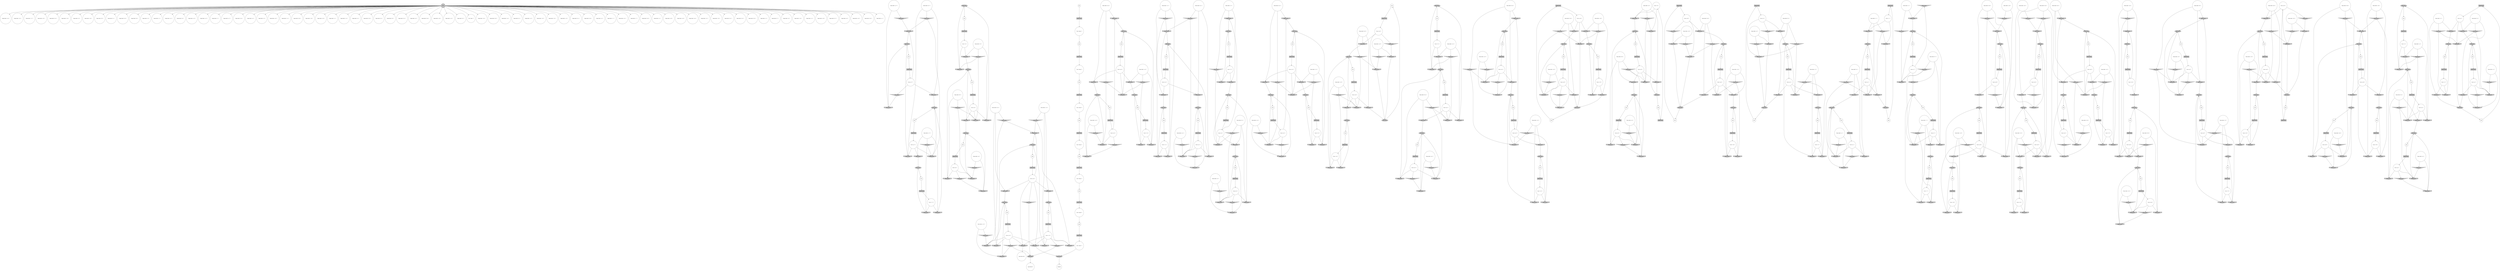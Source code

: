 digraph propNet
{
	"@1fad9fad"[shape=circle, style= filled, fillcolor=white, label="( legal robot ( a 14 ) )"]; 
	"@76ba6eba"[shape=invtriangle, style= filled, fillcolor=grey, label="NOT=0.id=0"]; "@76ba6eba"->"@2f854d11"; 
	"@6e516e2"[shape=ellipse, style= filled, fillcolor=grey, label="OR=0.id=0"]; "@6e516e2"->"@339bd297"; 
	"@7aa552ac"[shape=invhouse, style= filled, fillcolor=grey, label="AND=0.id=0"]; "@7aa552ac"->"@40f1bd82"; 
	"@3906210c"[shape=circle, style= filled, fillcolor=white, label="( does robot ( b 14 ) )"]; "@3906210c"->"@1a88707f"; "@3906210c"->"@668ebe37"; "@3906210c"->"@35e0fb1b"; 
	"@7fd0efdb"[shape=invhouse, style= filled, fillcolor=grey, label="AND=0.id=0"]; "@7fd0efdb"->"@71e80682"; 
	"@55a9ada2"[shape=invhouse, style= filled, fillcolor=grey, label="AND=0.id=0"]; "@55a9ada2"->"@e880c0b"; 
	"@7c7f1472"[shape=circle, style= filled, fillcolor=white, label="( does robot ( b 12 ) )"]; "@7c7f1472"->"@13ce637c"; "@7c7f1472"->"@37632c4"; "@7c7f1472"->"@734fea87"; 
	"@3a3be22a"[shape=circle, style= filled, fillcolor=white, label="anon"]; "@3a3be22a"->"@463ce134"; 
	"@54f23ce6"[shape=ellipse, style= filled, fillcolor=grey, label="OR=0.id=0"]; "@54f23ce6"->"@7dc83a9c"; 
	"@566efe7b"[shape=circle, style= filled, fillcolor=white, label="( does robot ( b 15 ) )"]; "@566efe7b"->"@6e968a43"; "@566efe7b"->"@19d0879a"; "@566efe7b"->"@4f509bfb"; 
	"@6fd2bfc7"[shape=circle, style= filled, fillcolor=white, label="( legal robot ( c 25 ) )"]; 
	"@5a4b7253"[shape=circle, style= filled, fillcolor=white, label="( true ( r 17 ) )"]; "@5a4b7253"->"@6977482c"; "@5a4b7253"->"@2277b1db"; 
	"@39b351ac"[shape=ellipse, style= filled, fillcolor=grey, label="OR=0.id=0"]; "@39b351ac"->"@477debce"; 
	"@308588a1"[shape=circle, style= filled, fillcolor=white, label="anon"]; "@308588a1"->"@72f72cc0"; 
	"@3ae09ac5"[shape=circle, style= filled, fillcolor=white, label="( true ( q 17 ) )"]; "@3ae09ac5"->"@a2085d4"; "@3ae09ac5"->"@6b95f91d"; "@3ae09ac5"->"@5400698f"; 
	"@303c8819"[shape=box, style= filled, fillcolor=grey, label="TRANSITION"]; "@303c8819"->"@754fe5b3"; 
	"@33df2bf8"[shape=circle, style= filled, fillcolor=white, label="( true ( r 8 ) )"]; "@33df2bf8"->"@63e99059"; "@33df2bf8"->"@786cc94b"; 
	"@72d4aaff"[shape=invhouse, style= filled, fillcolor=grey, label="AND=0.id=0"]; "@72d4aaff"->"@3b5a00c5"; 
	"@59c661eb"[shape=box, style= filled, fillcolor=grey, label="TRANSITION"]; "@59c661eb"->"@25ecd104"; 
	"@2d9a05aa"[shape=circle, style= filled, fillcolor=white, label="( true ( p 6 ) )"]; "@2d9a05aa"->"@2e35daa1"; "@2d9a05aa"->"@4a5105e"; "@2d9a05aa"->"@36c88306"; 
	"@5012c022"[shape=invtriangle, style= filled, fillcolor=grey, label="NOT=0.id=0"]; "@5012c022"->"@2a4c042c"; 
	"@18546065"[shape=box, style= filled, fillcolor=grey, label="TRANSITION"]; "@18546065"->"@6f5c6bfb"; 
	"@51f1f9c0"[shape=invhouse, style= filled, fillcolor=grey, label="AND=0.id=0"]; "@51f1f9c0"->"@742524be"; 
	"@3701f733"[shape=circle, style= filled, fillcolor=white, label="( legal robot ( c 17 ) )"]; 
	"@7f28b71e"[shape=box, style= filled, fillcolor=grey, label="TRANSITION"]; "@7f28b71e"->"@5cc93725"; 
	"@7ce97cd3"[shape=circle, style= filled, fillcolor=white, label="( legal robot ( a 22 ) )"]; 
	"@6d485572"[shape=invtriangle, style= filled, fillcolor=grey, label="NOT=0.id=0"]; "@6d485572"->"@502f5b57"; "@6d485572"->"@5099acf5"; 
	"@25a8ad92"[shape=box, style= filled, fillcolor=grey, label="TRANSITION"]; "@25a8ad92"->"@cb8c31a"; 
	"@5057a017"[shape=circle, style= filled, fillcolor=white, label="( legal robot ( b 15 ) )"]; 
	"@574f7f04"[shape=circle, style= filled, fillcolor=white, label="( legal robot ( c 16 ) )"]; 
	"@39034148"[shape=invtriangle, style= filled, fillcolor=grey, label="NOT=0.id=0"]; "@39034148"->"@7f3d866c"; 
	"@3ca45ce8"[shape=circle, style= filled, fillcolor=white, label="( does robot ( b 18 ) )"]; "@3ca45ce8"->"@5879163b"; "@3ca45ce8"->"@10c3ef7a"; "@3ca45ce8"->"@225f1cd0"; 
	"@6bce6b82"[shape=invtriangle, style= filled, fillcolor=grey, label="NOT=0.id=0"]; "@6bce6b82"->"@78384140"; 
	"@6fab37e7"[shape=ellipse, style= filled, fillcolor=grey, label="OR=0.id=0"]; "@6fab37e7"->"@437163ae"; 
	"@351aed42"[shape=invhouse, style= filled, fillcolor=grey, label="AND=0.id=0"]; "@351aed42"->"@6e516e2"; 
	"@45422d1d"[shape=invhouse, style= filled, fillcolor=grey, label="AND=0.id=0"]; "@45422d1d"->"@35c92b80"; 
	"@92d714c"[shape=invhouse, style= filled, fillcolor=grey, label="AND=0.id=0"]; "@92d714c"->"@28764716"; 
	"@5fe5d78d"[shape=invhouse, style= filled, fillcolor=grey, label="AND=0.id=0"]; "@5fe5d78d"->"@54a2ebe9"; 
	"@48e16096"[shape=invhouse, style= filled, fillcolor=grey, label="AND=0.id=0"]; "@48e16096"->"@3b5a00c5"; 
	"@937b94d"[shape=invhouse, style= filled, fillcolor=grey, label="AND=0.id=0"]; "@937b94d"->"@54f23ce6"; 
	"@69c1a1bf"[shape=circle, style= filled, fillcolor=white, label="( does robot ( c 21 ) )"]; "@69c1a1bf"->"@6ba53986"; "@69c1a1bf"->"@2938f30c"; "@69c1a1bf"->"@7eef7c16"; 
	"@8f2d077"[shape=invtriangle, style= filled, fillcolor=grey, label="NOT=0.id=0"]; "@8f2d077"->"@7f82b0c7"; 
	"@4b3a53b1"[shape=circle, style= filled, fillcolor=white, label="( does robot ( b 22 ) )"]; "@4b3a53b1"->"@464f410c"; "@4b3a53b1"->"@32258c9c"; "@4b3a53b1"->"@1f9001bd"; 
	"@50eed82"[shape=box, style= filled, fillcolor=grey, label="TRANSITION"]; "@50eed82"->"@22a7d1b6"; 
	"@1d078d8b"[shape=invhouse, style= filled, fillcolor=grey, label="AND=0.id=0"]; "@1d078d8b"->"@29302fa9"; 
	"@64694ce7"[shape=circle, style= filled, fillcolor=white, label="init"]; "@64694ce7"->"@460c132d"; 
	"@137113e0"[shape=circle, style= filled, fillcolor=white, label="( legal robot ( c 8 ) )"]; 
	"@5118f18a"[shape=circle, style= filled, fillcolor=white, label="( true ( p 1 ) )"]; "@5118f18a"->"@7f5fdc1a"; "@5118f18a"->"@5687037f"; "@5118f18a"->"@2c59f364"; 
	"@4f7cffe8"[shape=invhouse, style= filled, fillcolor=grey, label="AND=0.id=0"]; "@4f7cffe8"->"@ae3d68e"; 
	"@74274cb0"[shape=circle, style= filled, fillcolor=white, label="( legal robot ( c 20 ) )"]; 
	"@34ebfc73"[shape=invhouse, style= filled, fillcolor=grey, label="AND=0.id=0"]; "@34ebfc73"->"@4f47a8b1"; 
	"@3c4e3cd6"[shape=ellipse, style= filled, fillcolor=grey, label="OR=0.id=0"]; "@3c4e3cd6"->"@28439989"; 
	"@742524be"[shape=ellipse, style= filled, fillcolor=grey, label="OR=0.id=0"]; "@742524be"->"@511987c4"; 
	"@7e3c7ea1"[shape=ellipse, style= filled, fillcolor=grey, label="OR=0.id=0"]; "@7e3c7ea1"->"@49dea379"; 
	"@7b07eb98"[shape=circle, style= filled, fillcolor=white, label="( legal robot ( b 9 ) )"]; 
	"@5049c0ed"[shape=circle, style= filled, fillcolor=white, label="( true ( p 23 ) )"]; "@5049c0ed"->"@25f8a07d"; "@5049c0ed"->"@31ee0846"; "@5049c0ed"->"@57d99e53"; 
	"@41e6494b"[shape=circle, style= filled, fillcolor=white, label="( goal robot 100 )"]; 
	"@54a18410"[shape=invtriangle, style= filled, fillcolor=grey, label="NOT=0.id=0"]; "@54a18410"->"@36878903"; "@54a18410"->"@730c1130"; 
	"@5e2dd69c"[shape=invtriangle, style= filled, fillcolor=grey, label="NOT=0.id=0"]; "@5e2dd69c"->"@40157a83"; "@5e2dd69c"->"@419fccf4"; 
	"@13ce637c"[shape=invhouse, style= filled, fillcolor=grey, label="AND=0.id=0"]; "@13ce637c"->"@553db677"; 
	"@3da05d13"[shape=circle, style= filled, fillcolor=white, label="( true ( r 23 ) )"]; "@3da05d13"->"@a460037"; "@3da05d13"->"@6c73c9da"; 
	"@420a52bf"[shape=ellipse, style= filled, fillcolor=grey, label="OR=0.id=0"]; "@420a52bf"->"@68f23f8d"; 
	"@668ebe37"[shape=invhouse, style= filled, fillcolor=grey, label="AND=0.id=0"]; "@668ebe37"->"@28764716"; 
	"@3d43c5f9"[shape=circle, style= filled, fillcolor=white, label="( legal robot ( b 1 ) )"]; 
	"@189e305e"[shape=circle, style= filled, fillcolor=white, label="anon"]; "@189e305e"->"@2f642a4d"; 
	"@72aca26e"[shape=invhouse, style= filled, fillcolor=grey, label="AND=0.id=0"]; "@72aca26e"->"@3a4e8bdc"; 
	"@1f97975d"[shape=circle, style= filled, fillcolor=white, label="( does robot ( b 20 ) )"]; "@1f97975d"->"@54a18410"; "@1f97975d"->"@659314bf"; "@1f97975d"->"@3656dd2a"; 
	"@3259d292"[shape=invhouse, style= filled, fillcolor=grey, label="AND=0.id=0"]; "@3259d292"->"@3978202b"; 
	"@627a6ab6"[shape=invhouse, style= filled, fillcolor=grey, label="AND=0.id=0"]; "@627a6ab6"->"@6fab37e7"; 
	"@5c475c88"[shape=invhouse, style= filled, fillcolor=grey, label="AND=0.id=0"]; "@5c475c88"->"@43ff82cf"; 
	"@1a5f028d"[shape=circle, style= filled, fillcolor=white, label="( does robot ( a 1 ) )"]; "@1a5f028d"->"@4cf238f"; "@1a5f028d"->"@5ab5a648"; 
	"@5826f0f4"[shape=circle, style= filled, fillcolor=white, label="( does robot ( b 10 ) )"]; "@5826f0f4"->"@6af30688"; "@5826f0f4"->"@276198a"; "@5826f0f4"->"@272b4eb7"; 
	"@245dcc85"[shape=circle, style= filled, fillcolor=white, label="( does robot ( a 7 ) )"]; "@245dcc85"->"@7f3d866c"; "@245dcc85"->"@6ddb3f21"; 
	"@631243cb"[shape=box, style= filled, fillcolor=grey, label="TRANSITION"]; "@631243cb"->"@5a4b7253"; 
	"@5a8f8a50"[shape=circle, style= filled, fillcolor=white, label="( does robot ( a 18 ) )"]; "@5a8f8a50"->"@38a6bca3"; "@5a8f8a50"->"@8f2d077"; 
	"@437163ae"[shape=circle, style= filled, fillcolor=white, label="terminal"]; 
	"@23f1f315"[shape=circle, style= filled, fillcolor=white, label="( legal robot ( b 10 ) )"]; 
	"@68cb402f"[shape=invtriangle, style= filled, fillcolor=grey, label="NOT=0.id=0"]; "@68cb402f"->"@2b63f1c4"; "@68cb402f"->"@486cf2d2"; 
	"@10b4b052"[shape=box, style= filled, fillcolor=grey, label="TRANSITION"]; "@10b4b052"->"@7778cdf1"; 
	"@1eedb607"[shape=circle, style= filled, fillcolor=white, label="( true ( step 1 ) )"]; "@1eedb607"->"@38ca2153"; 
	"@505338b8"[shape=invhouse, style= filled, fillcolor=grey, label="AND=0.id=0"]; "@505338b8"->"@6bdfb540"; 
	"@2bcc5321"[shape=ellipse, style= filled, fillcolor=grey, label="OR=0.id=0"]; "@2bcc5321"->"@4bac57eb"; 
	"@75e1ad14"[shape=invhouse, style= filled, fillcolor=grey, label="AND=0.id=0"]; "@75e1ad14"->"@2f28bb6c"; 
	"@3986397c"[shape=invhouse, style= filled, fillcolor=grey, label="AND=0.id=0"]; "@3986397c"->"@71e80682"; 
	"@754fe5b3"[shape=circle, style= filled, fillcolor=white, label="( true ( q 19 ) )"]; "@754fe5b3"->"@77e8f5dd"; "@754fe5b3"->"@30bac40d"; "@754fe5b3"->"@1d078d8b"; 
	"@3d8b3d77"[shape=ellipse, style= filled, fillcolor=grey, label="OR=0.id=0"]; "@3d8b3d77"->"@656af3d3"; 
	"@4bd3532e"[shape=circle, style= filled, fillcolor=white, label="( legal robot ( b 8 ) )"]; 
	"@617c407d"[shape=circle, style= filled, fillcolor=white, label="( does robot ( c 1 ) )"]; "@617c407d"->"@505338b8"; "@617c407d"->"@4dbd4fb6"; "@617c407d"->"@5e05f4db"; 
	"@1630e734"[shape=box, style= filled, fillcolor=grey, label="TRANSITION"]; "@1630e734"->"@55c14fd0"; 
	"@7963d067"[shape=invtriangle, style= filled, fillcolor=grey, label="NOT=0.id=0"]; "@7963d067"->"@1da6a31b"; 
	"@5f48964d"[shape=circle, style= filled, fillcolor=white, label="anon"]; "@5f48964d"->"@1f26b903"; 
	"@2a4a2b43"[shape=circle, style= filled, fillcolor=white, label="( true ( q 18 ) )"]; "@2a4a2b43"->"@50fa392c"; "@2a4a2b43"->"@10c3ef7a"; "@2a4a2b43"->"@24afc284"; 
	"@69487041"[shape=ellipse, style= filled, fillcolor=grey, label="OR=0.id=0"]; "@69487041"->"@5a427791"; 
	"@339bd297"[shape=circle, style= filled, fillcolor=white, label="anon"]; "@339bd297"->"@7f28b71e"; 
	"@214db041"[shape=invhouse, style= filled, fillcolor=grey, label="AND=0.id=0"]; "@214db041"->"@3a4e8bdc"; 
	"@7fc8eedc"[shape=invhouse, style= filled, fillcolor=grey, label="AND=0.id=0"]; "@7fc8eedc"->"@4f47a8b1"; 
	"@22331b26"[shape=invhouse, style= filled, fillcolor=grey, label="AND=0.id=0"]; "@22331b26"->"@742524be"; 
	"@5f892e9c"[shape=invhouse, style= filled, fillcolor=grey, label="AND=0.id=0"]; "@5f892e9c"->"@35c322ed"; 
	"@4217d308"[shape=circle, style= filled, fillcolor=white, label="( legal robot ( c 6 ) )"]; 
	"@51ee18c8"[shape=invhouse, style= filled, fillcolor=grey, label="AND=0.id=0"]; "@51ee18c8"->"@4eefe0ac"; 
	"@786cc94b"[shape=invhouse, style= filled, fillcolor=grey, label="AND=0.id=0"]; "@786cc94b"->"@2bcc5321"; 
	"@39edc8ca"[shape=circle, style= filled, fillcolor=white, label="( legal robot ( c 2 ) )"]; 
	"@2582fcae"[shape=circle, style= filled, fillcolor=white, label="( does robot ( b 8 ) )"]; "@2582fcae"->"@5f4926f0"; "@2582fcae"->"@5925a668"; "@2582fcae"->"@4390074f"; 
	"@659314bf"[shape=invhouse, style= filled, fillcolor=grey, label="AND=0.id=0"]; "@659314bf"->"@4eefe0ac"; 
	"@1e96f7b8"[shape=ellipse, style= filled, fillcolor=grey, label="OR=0.id=0"]; "@1e96f7b8"->"@77e328f4"; 
	"@43ff82cf"[shape=ellipse, style= filled, fillcolor=grey, label="OR=0.id=0"]; "@43ff82cf"->"@308588a1"; 
	"@26f227c7"[shape=invtriangle, style= filled, fillcolor=grey, label="NOT=0.id=0"]; "@26f227c7"->"@3d5ba663"; 
	"@e86d7bb"[shape=circle, style= filled, fillcolor=white, label="( legal robot ( a 11 ) )"]; 
	"@13404a7e"[shape=ellipse, style= filled, fillcolor=grey, label="OR=0.id=0"]; "@13404a7e"->"@efac875"; 
	"@1c280517"[shape=circle, style= filled, fillcolor=white, label="( true ( q 13 ) )"]; "@1c280517"->"@1f17a837"; "@1c280517"->"@5c85fae3"; "@1c280517"->"@7aa552ac"; "@1c280517"->"@3c7ed952"; "@1c280517"->"@627a6ab6"; "@1c280517"->"@7909ebe7"; 
	"@781e595c"[shape=invtriangle, style= filled, fillcolor=grey, label="NOT=0.id=0"]; "@781e595c"->"@57d8b5f8"; 
	"@4a6a5e3"[shape=invhouse, style= filled, fillcolor=grey, label="AND=0.id=0"]; "@4a6a5e3"->"@2bcc5321"; 
	"@3bc4b289"[shape=circle, style= filled, fillcolor=white, label="( does robot ( c 8 ) )"]; "@3bc4b289"->"@63e99059"; "@3bc4b289"->"@4a6a5e3"; "@3bc4b289"->"@2543771b"; 
	"@45883cc6"[shape=invtriangle, style= filled, fillcolor=grey, label="NOT=0.id=0"]; "@45883cc6"->"@38a6bca3"; 
	"@2103104d"[shape=invhouse, style= filled, fillcolor=grey, label="AND=0.id=0"]; "@2103104d"->"@1743c576"; 
	"@2f28d667"[shape=invhouse, style= filled, fillcolor=grey, label="AND=0.id=0"]; "@2f28d667"->"@13404a7e"; 
	"@7f3d866c"[shape=invhouse, style= filled, fillcolor=grey, label="AND=0.id=0"]; "@7f3d866c"->"@5372f159"; 
	"@6f9af6cb"[shape=invtriangle, style= filled, fillcolor=grey, label="NOT=0.id=0"]; "@6f9af6cb"->"@22331b26"; "@6f9af6cb"->"@4af6d1df"; 
	"@3978202b"[shape=ellipse, style= filled, fillcolor=grey, label="OR=0.id=0"]; "@3978202b"->"@6aec81d0"; 
	"@40e011b3"[shape=ellipse, style= filled, fillcolor=grey, label="OR=0.id=0"]; "@40e011b3"->"@5c84352d"; 
	"@7f6c6a2"[shape=invtriangle, style= filled, fillcolor=grey, label="NOT=0.id=0"]; "@7f6c6a2"->"@24afc284"; "@7f6c6a2"->"@d94b74a"; 
	"@69e6e0b0"[shape=circle, style= filled, fillcolor=white, label="( true ( p 10 ) )"]; "@69e6e0b0"->"@641eba1e"; "@69e6e0b0"->"@6af30688"; "@69e6e0b0"->"@45422d1d"; 
	"@ecb6f9d"[shape=invhouse, style= filled, fillcolor=grey, label="AND=0.id=0"]; "@ecb6f9d"->"@2f009b8"; 
	"@6977482c"[shape=invhouse, style= filled, fillcolor=grey, label="AND=0.id=0"]; "@6977482c"->"@53d5d50b"; 
	"@7b266ef"[shape=invhouse, style= filled, fillcolor=grey, label="AND=0.id=0"]; "@7b266ef"->"@330fbf17"; 
	"@3c85bde4"[shape=circle, style= filled, fillcolor=white, label="( does robot ( b 4 ) )"]; "@3c85bde4"->"@6f668bde"; "@3c85bde4"->"@42dff423"; "@3c85bde4"->"@315e33c3"; 
	"@2c73bd11"[shape=invhouse, style= filled, fillcolor=grey, label="AND=0.id=0"]; "@2c73bd11"->"@7700451a"; 
	"@9c0f0a2"[shape=invhouse, style= filled, fillcolor=grey, label="AND=0.id=0"]; "@9c0f0a2"->"@6890c157"; 
	"@7c84d5e6"[shape=ellipse, style= filled, fillcolor=grey, label="OR=0.id=0"]; "@7c84d5e6"->"@6b5ee4d6"; 
	"@4b220a41"[shape=box, style= filled, fillcolor=grey, label="TRANSITION"]; "@4b220a41"->"@1c280517"; 
	"@3508246d"[shape=circle, style= filled, fillcolor=white, label="( legal robot ( b 4 ) )"]; 
	"@35408c26"[shape=circle, style= filled, fillcolor=white, label="( does robot ( a 12 ) )"]; "@35408c26"->"@7615bd7f"; "@35408c26"->"@51d5785a"; 
	"@3e0a4761"[shape=ellipse, style= filled, fillcolor=grey, label="OR=0.id=0"]; "@3e0a4761"->"@2aa86e6"; 
	"@73dc32b2"[shape=ellipse, style= filled, fillcolor=grey, label="OR=0.id=0"]; "@73dc32b2"->"@4e492b9d"; 
	"@7765ce16"[shape=box, style= filled, fillcolor=grey, label="TRANSITION"]; "@7765ce16"->"@225d489d"; 
	"@6ae49393"[shape=circle, style= filled, fillcolor=white, label="( legal robot ( a 13 ) )"]; 
	"@78384140"[shape=invhouse, style= filled, fillcolor=grey, label="AND=0.id=0"]; "@78384140"->"@3cd172e"; 
	"@7d216ac"[shape=invhouse, style= filled, fillcolor=grey, label="AND=0.id=0"]; "@7d216ac"->"@1f8d3629"; 
	"@3a40f33f"[shape=box, style= filled, fillcolor=grey, label="TRANSITION"]; "@3a40f33f"->"@2385ca35"; 
	"@52308b4f"[shape=invhouse, style= filled, fillcolor=grey, label="AND=0.id=0"]; "@52308b4f"->"@1e96f7b8"; 
	"@52452bc6"[shape=circle, style= filled, fillcolor=white, label="( legal robot ( a 12 ) )"]; 
	"@a0ef38d"[shape=invtriangle, style= filled, fillcolor=grey, label="NOT=0.id=0"]; "@a0ef38d"->"@92d714c"; 
	"@bf9827c"[shape=invhouse, style= filled, fillcolor=grey, label="AND=0.id=0"]; "@bf9827c"->"@40e011b3"; 
	"@5166e0e1"[shape=invtriangle, style= filled, fillcolor=grey, label="NOT=0.id=0"]; "@5166e0e1"->"@2f854d11"; "@5166e0e1"->"@6b95f91d"; 
	"@57d99e53"[shape=invhouse, style= filled, fillcolor=grey, label="AND=0.id=0"]; "@57d99e53"->"@7688b977"; 
	"@3a18cb95"[shape=invhouse, style= filled, fillcolor=grey, label="AND=0.id=0"]; "@3a18cb95"->"@7688b977"; 
	"@51d5785a"[shape=invtriangle, style= filled, fillcolor=grey, label="NOT=0.id=0"]; "@51d5785a"->"@57b4bbce"; 
	"@28cec15e"[shape=circle, style= filled, fillcolor=white, label="( does robot ( c 10 ) )"]; "@28cec15e"->"@27a87038"; "@28cec15e"->"@5e2dd69c"; "@28cec15e"->"@36006ded"; 
	"@3a4e8bdc"[shape=ellipse, style= filled, fillcolor=grey, label="OR=0.id=0"]; "@3a4e8bdc"->"@b3c3698"; 
	"@5f7d76e9"[shape=circle, style= filled, fillcolor=white, label="( legal robot ( a 7 ) )"]; 
	"@7d59acc1"[shape=box, style= filled, fillcolor=grey, label="TRANSITION"]; "@7d59acc1"->"@7128658e"; 
	"@3e8f1f17"[shape=invhouse, style= filled, fillcolor=grey, label="AND=0.id=0"]; "@3e8f1f17"->"@35c322ed"; 
	"@38ca2153"[shape=circle, style= filled, fillcolor=white, label="anon"]; "@38ca2153"->"@2494da20"; 
	"@3c6395f8"[shape=circle, style= filled, fillcolor=white, label="( legal robot ( a 17 ) )"]; 
	"@272b4eb7"[shape=invhouse, style= filled, fillcolor=grey, label="AND=0.id=0"]; "@272b4eb7"->"@35c92b80"; 
	"@28d70175"[shape=circle, style= filled, fillcolor=white, label="( does robot ( c 11 ) )"]; "@28d70175"->"@291448d5"; "@28d70175"->"@512c1ba6"; "@28d70175"->"@3986397c"; 
	"@5776ded5"[shape=circle, style= filled, fillcolor=white, label="( true ( q 5 ) )"]; "@5776ded5"->"@1049f779"; "@5776ded5"->"@502f5b57"; "@5776ded5"->"@55a9ada2"; 
	"@1f8d3629"[shape=ellipse, style= filled, fillcolor=grey, label="OR=0.id=0"]; "@1f8d3629"->"@75715fde"; 
	"@58a9590c"[shape=circle, style= filled, fillcolor=white, label="( true ( p 17 ) )"]; "@58a9590c"->"@1d88b6bc"; "@58a9590c"->"@7963d067"; "@58a9590c"->"@2f854d11"; 
	"@31ee0846"[shape=invtriangle, style= filled, fillcolor=grey, label="NOT=0.id=0"]; "@31ee0846"->"@3c20f97c"; 
	"@5c84352d"[shape=circle, style= filled, fillcolor=white, label="anon"]; "@5c84352d"->"@7b796599"; 
	"@1f4a85f"[shape=circle, style= filled, fillcolor=white, label="( legal robot ( b 14 ) )"]; 
	"@2385ca35"[shape=circle, style= filled, fillcolor=white, label="( true ( r 5 ) )"]; "@2385ca35"->"@79657a2b"; "@2385ca35"->"@4b2fc810"; 
	"@37632c4"[shape=invhouse, style= filled, fillcolor=grey, label="AND=0.id=0"]; "@37632c4"->"@420a52bf"; 
	"@7e20e56"[shape=circle, style= filled, fillcolor=white, label="( true ( q 23 ) )"]; "@7e20e56"->"@18cc548c"; "@7e20e56"->"@ecb6f9d"; "@7e20e56"->"@3a18cb95"; 
	"@184de1fa"[shape=circle, style= filled, fillcolor=white, label="anon"]; "@184de1fa"->"@612b543d"; 
	"@5f4926f0"[shape=invhouse, style= filled, fillcolor=grey, label="AND=0.id=0"]; "@5f4926f0"->"@3cd172e"; 
	"@291448d5"[shape=invhouse, style= filled, fillcolor=grey, label="AND=0.id=0"]; "@291448d5"->"@1f8cf5f1"; 
	"@47f00e35"[shape=circle, style= filled, fillcolor=white, label="( legal robot ( a 4 ) )"]; 
	"@4c3f65f8"[shape=circle, style= filled, fillcolor=white, label="( true ( p 7 ) )"]; "@4c3f65f8"->"@3259d292"; "@4c3f65f8"->"@39034148"; "@4c3f65f8"->"@9102efe"; 
	"@6890c157"[shape=ellipse, style= filled, fillcolor=grey, label="OR=0.id=0"]; "@6890c157"->"@258ed925"; 
	"@58d31914"[shape=circle, style= filled, fillcolor=white, label="( legal robot ( c 9 ) )"]; 
	"@734fea87"[shape=invtriangle, style= filled, fillcolor=grey, label="NOT=0.id=0"]; "@734fea87"->"@57b4bbce"; "@734fea87"->"@5fe26dde"; 
	"@4e1d97d7"[shape=circle, style= filled, fillcolor=white, label="anon"]; "@4e1d97d7"->"@23cb28a5"; 
	"@28439989"[shape=circle, style= filled, fillcolor=white, label="anon"]; "@28439989"->"@dfdfbe1"; 
	"@3c999557"[shape=circle, style= filled, fillcolor=white, label="( true ( step 7 ) )"]; "@3c999557"->"@6fab37e7"; 
	"@23b60a79"[shape=invtriangle, style= filled, fillcolor=grey, label="NOT=0.id=0"]; "@23b60a79"->"@270df406"; 
	"@50fa392c"[shape=invhouse, style= filled, fillcolor=grey, label="AND=0.id=0"]; "@50fa392c"->"@3e0a4761"; 
	"@6f6506be"[shape=circle, style= filled, fillcolor=white, label="( does robot ( c 7 ) )"]; "@6f6506be"->"@5be65e82"; "@6f6506be"->"@469e0d43"; "@6f6506be"->"@52308b4f"; 
	"@1ad8233e"[shape=circle, style= filled, fillcolor=white, label="( does robot ( c 15 ) )"]; "@1ad8233e"->"@fe60895"; "@1ad8233e"->"@5de09326"; "@1ad8233e"->"@3342e01b"; 
	"@438a3260"[shape=invhouse, style= filled, fillcolor=grey, label="AND=0.id=0"]; "@438a3260"->"@4cf733c5"; 
	"@1e2e4fdf"[shape=circle, style= filled, fillcolor=white, label="( does robot ( a 19 ) )"]; "@1e2e4fdf"->"@2e2b34b7"; "@1e2e4fdf"->"@23b60a79"; 
	"@18a6872"[shape=circle, style= filled, fillcolor=white, label="anon"]; "@18a6872"->"@5be7e43"; 
	"@4be8d216"[shape=circle, style= filled, fillcolor=white, label="( does robot ( b 13 ) )"]; "@4be8d216"->"@3035cfb6"; "@4be8d216"->"@27303df8"; "@4be8d216"->"@7909ebe7"; 
	"@1d690c97"[shape=box, style= filled, fillcolor=grey, label="TRANSITION"]; "@1d690c97"->"@51188258"; 
	"@574e96b0"[shape=invtriangle, style= filled, fillcolor=grey, label="NOT=0.id=0"]; "@574e96b0"->"@6387a0c5"; "@574e96b0"->"@7aa552ac"; 
	"@247b8e7a"[shape=box, style= filled, fillcolor=grey, label="TRANSITION"]; "@247b8e7a"->"@4d09a2cd"; 
	"@4f1c7d14"[shape=invtriangle, style= filled, fillcolor=grey, label="NOT=0.id=0"]; "@4f1c7d14"->"@673758a0"; "@4f1c7d14"->"@1d078d8b"; 
	"@4dbd4fb6"[shape=invhouse, style= filled, fillcolor=grey, label="AND=0.id=0"]; "@4dbd4fb6"->"@733d26ac"; 
	"@60584a56"[shape=ellipse, style= filled, fillcolor=grey, label="OR=0.id=0"]; "@60584a56"->"@34eae791"; 
	"@55c14fd0"[shape=circle, style= filled, fillcolor=white, label="( true ( q 25 ) )"]; "@55c14fd0"->"@54dd428d"; "@55c14fd0"->"@214db041"; "@55c14fd0"->"@76948599"; 
	"@238e02a"[shape=invtriangle, style= filled, fillcolor=grey, label="NOT=0.id=0"]; "@238e02a"->"@39b351ac"; 
	"@1f085d1b"[shape=box, style= filled, fillcolor=grey, label="TRANSITION"]; "@1f085d1b"->"@5d046971"; 
	"@2848925c"[shape=circle, style= filled, fillcolor=white, label="( does robot ( c 24 ) )"]; "@2848925c"->"@7d7e0799"; "@2848925c"->"@752c2040"; "@2848925c"->"@7b266ef"; 
	"@2e4e845b"[shape=invtriangle, style= filled, fillcolor=grey, label="NOT=0.id=0"]; "@2e4e845b"->"@42a27100"; "@2e4e845b"->"@658fd260"; 
	"@20051a1f"[shape=circle, style= filled, fillcolor=white, label="( does robot ( a 21 ) )"]; "@20051a1f"->"@37f12b94"; "@20051a1f"->"@2f292951"; 
	"@7700451a"[shape=ellipse, style= filled, fillcolor=grey, label="OR=0.id=0"]; "@7700451a"->"@4b79e5e8"; 
	"@64e98ef5"[shape=circle, style= filled, fillcolor=white, label="( true ( q 15 ) )"]; "@64e98ef5"->"@6e968a43"; "@64e98ef5"->"@5de09326"; "@64e98ef5"->"@78fa950"; 
	"@4e3ff423"[shape=circle, style= filled, fillcolor=white, label="( does robot ( c 17 ) )"]; "@4e3ff423"->"@a2085d4"; "@4e3ff423"->"@179bfd7e"; "@4e3ff423"->"@2277b1db"; 
	"@70011a1c"[shape=circle, style= filled, fillcolor=white, label="( legal robot ( a 25 ) )"]; 
	"@57d8b5f8"[shape=invhouse, style= filled, fillcolor=grey, label="AND=0.id=0"]; "@57d8b5f8"->"@2775c78"; 
	"@6ba53986"[shape=invtriangle, style= filled, fillcolor=grey, label="NOT=0.id=0"]; "@6ba53986"->"@7c5e963b"; "@6ba53986"->"@937b94d"; 
	"@66e804cf"[shape=circle, style= filled, fillcolor=white, label="( true ( step 4 ) )"]; "@66e804cf"->"@759ec6fb"; 
	"@43eba1c2"[shape=circle, style= filled, fillcolor=white, label="( does robot ( b 1 ) )"]; "@43eba1c2"->"@73df795e"; "@43eba1c2"->"@7e404d55"; "@43eba1c2"->"@5687037f"; 
	"@71ec03c5"[shape=circle, style= filled, fillcolor=white, label="( does robot ( c 2 ) )"]; "@71ec03c5"->"@6a9c919d"; "@71ec03c5"->"@5f567aef"; "@71ec03c5"->"@59712dca"; 
	"@5372f159"[shape=ellipse, style= filled, fillcolor=grey, label="OR=0.id=0"]; "@5372f159"->"@1a11ccf2"; 
	"@41697346"[shape=box, style= filled, fillcolor=grey, label="TRANSITION"]; "@41697346"->"@6365c926"; 
	"@2938f30c"[shape=invhouse, style= filled, fillcolor=grey, label="AND=0.id=0"]; "@2938f30c"->"@54f23ce6"; 
	"@77e8f5dd"[shape=invhouse, style= filled, fillcolor=grey, label="AND=0.id=0"]; "@77e8f5dd"->"@6ebe1dd5"; 
	"@1743c576"[shape=ellipse, style= filled, fillcolor=grey, label="OR=0.id=0"]; "@1743c576"->"@260653ed"; 
	"@5107bb3e"[shape=circle, style= filled, fillcolor=white, label="anon"]; "@5107bb3e"->"@616258c"; 
	"@730c1130"[shape=invhouse, style= filled, fillcolor=grey, label="AND=0.id=0"]; "@730c1130"->"@51a4f624"; 
	"@5fe26dde"[shape=invhouse, style= filled, fillcolor=grey, label="AND=0.id=0"]; "@5fe26dde"->"@553db677"; 
	"@16293468"[shape=circle, style= filled, fillcolor=white, label="( true ( step 5 ) )"]; "@16293468"->"@2909a51d"; 
	"@6365c926"[shape=circle, style= filled, fillcolor=white, label="( true ( r 7 ) )"]; "@6365c926"->"@6ebc72a6"; "@6365c926"->"@469e0d43"; 
	"@17d10d92"[shape=ellipse, style= filled, fillcolor=grey, label="OR=0.id=0"]; "@17d10d92"->"@7b5a51e0"; 
	"@5dd38f90"[shape=circle, style= filled, fillcolor=white, label="( legal robot ( c 11 ) )"]; 
	"@5e2c0468"[shape=box, style= filled, fillcolor=grey, label="TRANSITION"]; "@5e2c0468"->"@4c3f65f8"; 
	"@69e59bab"[shape=circle, style= filled, fillcolor=white, label="( true ( r 13 ) )"]; "@69e59bab"->"@6387a0c5"; "@69e59bab"->"@238e02a"; "@69e59bab"->"@5c85fae3"; "@69e59bab"->"@58809779"; "@69e59bab"->"@627a6ab6"; 
	"@7b31c97e"[shape=circle, style= filled, fillcolor=white, label="( does robot ( a 4 ) )"]; "@7b31c97e"->"@31c20227"; "@7b31c97e"->"@3fef9097"; 
	"@4904cb5c"[shape=circle, style= filled, fillcolor=white, label="( does robot ( b 23 ) )"]; "@4904cb5c"->"@ecb6f9d"; "@4904cb5c"->"@2ac0c838"; "@4904cb5c"->"@57d99e53"; 
	"@2543771b"[shape=invtriangle, style= filled, fillcolor=grey, label="NOT=0.id=0"]; "@2543771b"->"@9c0f0a2"; "@2543771b"->"@786cc94b"; 
	"@5124d37d"[shape=box, style= filled, fillcolor=grey, label="TRANSITION"]; "@5124d37d"->"@2036be3d"; 
	"@23cda194"[shape=circle, style= filled, fillcolor=white, label="( legal robot ( b 20 ) )"]; 
	"@4731a56a"[shape=invtriangle, style= filled, fillcolor=grey, label="NOT=0.id=0"]; "@4731a56a"->"@270df406"; "@4731a56a"->"@1d078d8b"; 
	"@dc1c7a0"[shape=ellipse, style= filled, fillcolor=grey, label="OR=0.id=0"]; "@dc1c7a0"->"@7f67e902"; 
	"@6909a36d"[shape=circle, style= filled, fillcolor=white, label="( legal robot ( c 18 ) )"]; 
	"@7c5e963b"[shape=invhouse, style= filled, fillcolor=grey, label="AND=0.id=0"]; "@7c5e963b"->"@43ff82cf"; 
	"@11bea3d0"[shape=ellipse, style= filled, fillcolor=grey, label="OR=0.id=0"]; "@11bea3d0"->"@6466d0d7"; 
	"@4e4e8421"[shape=box, style= filled, fillcolor=grey, label="TRANSITION"]; "@4e4e8421"->"@312cba3f"; 
	"@182f8a5f"[shape=invtriangle, style= filled, fillcolor=grey, label="NOT=0.id=0"]; "@182f8a5f"->"@438a3260"; 
	"@a460037"[shape=invhouse, style= filled, fillcolor=grey, label="AND=0.id=0"]; "@a460037"->"@164ac9a7"; 
	"@44a346d1"[shape=circle, style= filled, fillcolor=white, label="anon"]; "@44a346d1"->"@4b220a41"; 
	"@15414732"[shape=box, style= filled, fillcolor=grey, label="TRANSITION"]; "@15414732"->"@16293468"; 
	"@373fa54b"[shape=circle, style= filled, fillcolor=white, label="anon"]; "@373fa54b"->"@79e72435"; 
	"@21fdf389"[shape=box, style= filled, fillcolor=grey, label="TRANSITION"]; "@21fdf389"->"@e04edf1"; 
	"@3b26a95d"[shape=circle, style= filled, fillcolor=white, label="anon"]; "@3b26a95d"->"@4ba13ec4"; 
	"@1f8cf5f1"[shape=ellipse, style= filled, fillcolor=grey, label="OR=0.id=0"]; "@1f8cf5f1"->"@189e305e"; 
	"@73df795e"[shape=invhouse, style= filled, fillcolor=grey, label="AND=0.id=0"]; "@73df795e"->"@2b4c7cd9"; 
	"@5c45fec4"[shape=circle, style= filled, fillcolor=white, label="( legal robot ( a 23 ) )"]; 
	"@e880c0b"[shape=ellipse, style= filled, fillcolor=grey, label="OR=0.id=0"]; "@e880c0b"->"@2c898122"; 
	"@6b95f91d"[shape=invhouse, style= filled, fillcolor=grey, label="AND=0.id=0"]; "@6b95f91d"->"@6d27938"; 
	"@6616bc9e"[shape=circle, style= filled, fillcolor=white, label="( legal robot ( c 5 ) )"]; 
	"@7778cdf1"[shape=circle, style= filled, fillcolor=white, label="( true ( p 19 ) )"]; "@7778cdf1"->"@830c61b"; "@7778cdf1"->"@270df406"; "@7778cdf1"->"@7667e08b"; 
	"@26367cbc"[shape=invhouse, style= filled, fillcolor=grey, label="AND=0.id=0"]; "@26367cbc"->"@280864cc"; 
	"@512c1ba6"[shape=invtriangle, style= filled, fillcolor=grey, label="NOT=0.id=0"]; "@512c1ba6"->"@385e640a"; "@512c1ba6"->"@7fd0efdb"; 
	"@dd70f5b"[shape=circle, style= filled, fillcolor=white, label="anon"]; "@dd70f5b"->"@711bdf0"; 
	"@477e15f1"[shape=circle, style= filled, fillcolor=white, label="( true ( r 18 ) )"]; "@477e15f1"->"@1dce5737"; "@477e15f1"->"@d94b74a"; 
	"@2f854d11"[shape=invhouse, style= filled, fillcolor=grey, label="AND=0.id=0"]; "@2f854d11"->"@1e6c2b4"; 
	"@5dc8cf5d"[shape=invtriangle, style= filled, fillcolor=grey, label="NOT=0.id=0"]; "@5dc8cf5d"->"@45422d1d"; 
	"@40157a83"[shape=invhouse, style= filled, fillcolor=grey, label="AND=0.id=0"]; "@40157a83"->"@73dc32b2"; 
	"@6e40bcd8"[shape=box, style= filled, fillcolor=grey, label="TRANSITION"]; "@6e40bcd8"->"@70039a3"; 
	"@2e2b34b7"[shape=invhouse, style= filled, fillcolor=grey, label="AND=0.id=0"]; "@2e2b34b7"->"@6ebe1dd5"; 
	"@315e33c3"[shape=invhouse, style= filled, fillcolor=grey, label="AND=0.id=0"]; "@315e33c3"->"@11bea3d0"; 
	"@69f4e36a"[shape=ellipse, style= filled, fillcolor=grey, label="OR=0.id=0"]; "@69f4e36a"->"@373fa54b"; 
	"@49dea379"[shape=circle, style= filled, fillcolor=white, label="anon"]; "@49dea379"->"@49c6141f"; 
	"@2b63f1c4"[shape=invhouse, style= filled, fillcolor=grey, label="AND=0.id=0"]; "@2b63f1c4"->"@3d8b3d77"; 
	"@5b0729aa"[shape=box, style= filled, fillcolor=grey, label="TRANSITION"]; "@5b0729aa"->"@25c4ba0c"; 
	"@75715fde"[shape=circle, style= filled, fillcolor=white, label="anon"]; "@75715fde"->"@aa51c43"; 
	"@24200e95"[shape=circle, style= filled, fillcolor=white, label="( legal robot ( c 12 ) )"]; 
	"@1cc8fe70"[shape=circle, style= filled, fillcolor=white, label="( does robot ( a 5 ) )"]; "@1cc8fe70"->"@cb9482c"; "@1cc8fe70"->"@68719bc7"; 
	"@7b5a51e0"[shape=circle, style= filled, fillcolor=white, label="anon"]; "@7b5a51e0"->"@32504456"; 
	"@131189aa"[shape=invhouse, style= filled, fillcolor=grey, label="AND=0.id=0"]; "@131189aa"->"@2775c78"; 
	"@cdac664"[shape=circle, style= filled, fillcolor=white, label="anon"]; "@cdac664"->"@2f51187d"; 
	"@486cf2d2"[shape=invhouse, style= filled, fillcolor=grey, label="AND=0.id=0"]; "@486cf2d2"->"@13534dc5"; 
	"@225d489d"[shape=circle, style= filled, fillcolor=white, label="( true ( q 16 ) )"]; "@225d489d"->"@51f1f9c0"; "@225d489d"->"@4931a645"; "@225d489d"->"@4af6d1df"; 
	"@27303df8"[shape=invhouse, style= filled, fillcolor=grey, label="AND=0.id=0"]; "@27303df8"->"@40f1bd82"; 
	"@61606ba9"[shape=circle, style= filled, fillcolor=white, label="( true ( p 2 ) )"]; "@61606ba9"->"@182f8a5f"; "@61606ba9"->"@78675c51"; "@61606ba9"->"@336ea0f7"; 
	"@55d77f1c"[shape=invtriangle, style= filled, fillcolor=grey, label="NOT=0.id=0"]; "@55d77f1c"->"@3712c3fb"; 
	"@6bcdd903"[shape=circle, style= filled, fillcolor=white, label="( true ( step 3 ) )"]; "@6bcdd903"->"@184de1fa"; 
	"@41116bdf"[shape=ellipse, style= filled, fillcolor=grey, label="OR=0.id=0"]; "@41116bdf"->"@4aec07d4"; 
	"@35af3760"[shape=circle, style= filled, fillcolor=white, label="anon"]; "@35af3760"->"@68c31bc7"; 
	"@1d5acf95"[shape=box, style= filled, fillcolor=grey, label="TRANSITION"]; "@1d5acf95"->"@3da05d13"; 
	"@2aa79877"[shape=circle, style= filled, fillcolor=white, label="( does robot ( a 20 ) )"]; "@2aa79877"->"@44f7ca76"; "@2aa79877"->"@6efdabb3"; 
	"@27c24512"[shape=invhouse, style= filled, fillcolor=grey, label="AND=0.id=0"]; "@27c24512"->"@3c4e3cd6"; 
	"@d94b74a"[shape=invhouse, style= filled, fillcolor=grey, label="AND=0.id=0"]; "@d94b74a"->"@3e0a4761"; 
	"@5e05f4db"[shape=invtriangle, style= filled, fillcolor=grey, label="NOT=0.id=0"]; "@5e05f4db"->"@1847db94"; "@5e05f4db"->"@de0f11f"; 
	"@3cf2dd"[shape=circle, style= filled, fillcolor=white, label="( does robot ( b 6 ) )"]; "@3cf2dd"->"@72d4aaff"; "@3cf2dd"->"@742837f"; "@3cf2dd"->"@36c88306"; 
	"@711bdf0"[shape=box, style= filled, fillcolor=grey, label="TRANSITION"]; "@711bdf0"->"@398b0c98"; 
	"@c62e683"[shape=box, style= filled, fillcolor=grey, label="TRANSITION"]; "@c62e683"->"@6f1cc898"; 
	"@2c9bce7a"[shape=invtriangle, style= filled, fillcolor=grey, label="NOT=0.id=0"]; "@2c9bce7a"->"@3e90f0bb"; 
	"@45b8675b"[shape=circle, style= filled, fillcolor=white, label="( true ( step 2 ) )"]; "@45b8675b"->"@1d1166f4"; 
	"@10779293"[shape=circle, style= filled, fillcolor=white, label="anon"]; "@10779293"->"@40c0cd63"; 
	"@179bfd7e"[shape=invtriangle, style= filled, fillcolor=grey, label="NOT=0.id=0"]; "@179bfd7e"->"@6b95f91d"; "@179bfd7e"->"@6977482c"; 
	"@7d7e0799"[shape=invhouse, style= filled, fillcolor=grey, label="AND=0.id=0"]; "@7d7e0799"->"@ae3d68e"; 
	"@676f2d82"[shape=invhouse, style= filled, fillcolor=grey, label="AND=0.id=0"]; "@676f2d82"->"@4cf733c5"; 
	"@7909ebe7"[shape=invhouse, style= filled, fillcolor=grey, label="AND=0.id=0"]; "@7909ebe7"->"@1743c576"; 
	"@1a88707f"[shape=invhouse, style= filled, fillcolor=grey, label="AND=0.id=0"]; "@1a88707f"->"@7e3c7ea1"; 
	"@2ac0c838"[shape=invtriangle, style= filled, fillcolor=grey, label="NOT=0.id=0"]; "@2ac0c838"->"@25f8a07d"; "@2ac0c838"->"@3a18cb95"; 
	"@7eef7c16"[shape=invhouse, style= filled, fillcolor=grey, label="AND=0.id=0"]; "@7eef7c16"->"@43ff82cf"; 
	"@1dce5737"[shape=invhouse, style= filled, fillcolor=grey, label="AND=0.id=0"]; "@1dce5737"->"@7889bef1"; 
	"@6ddb3f21"[shape=invtriangle, style= filled, fillcolor=grey, label="NOT=0.id=0"]; "@6ddb3f21"->"@9102efe"; 
	"@6a9c919d"[shape=invtriangle, style= filled, fillcolor=grey, label="NOT=0.id=0"]; "@6a9c919d"->"@7f5ac3ee"; "@6a9c919d"->"@3b5dcbb"; 
	"@1c52c751"[shape=circle, style= filled, fillcolor=white, label="( true ( r 21 ) )"]; "@1c52c751"->"@7eef7c16"; "@1c52c751"->"@937b94d"; 
	"@68c31bc7"[shape=box, style= filled, fillcolor=grey, label="TRANSITION"]; "@68c31bc7"->"@2fcd12bc"; 
	"@7b85b08f"[shape=ellipse, style= filled, fillcolor=grey, label="OR=0.id=0"]; "@7b85b08f"->"@4759f8e"; 
	"@270df406"[shape=invhouse, style= filled, fillcolor=grey, label="AND=0.id=0"]; "@270df406"->"@6ebe1dd5"; 
	"@76948599"[shape=invhouse, style= filled, fillcolor=grey, label="AND=0.id=0"]; "@76948599"->"@60584a56"; 
	"@22a7d1b6"[shape=circle, style= filled, fillcolor=white, label="( true ( r 16 ) )"]; "@22a7d1b6"->"@22331b26"; "@22a7d1b6"->"@60fc3eb1"; 
	"@312cba3f"[shape=circle, style= filled, fillcolor=white, label="( true ( q 8 ) )"]; "@312cba3f"->"@9c0f0a2"; "@312cba3f"->"@4a6a5e3"; "@312cba3f"->"@5f4926f0"; 
	"@11610272"[shape=invhouse, style= filled, fillcolor=grey, label="AND=0.id=0"]; "@11610272"->"@18b8ffdd"; 
	"@35ac06b8"[shape=circle, style= filled, fillcolor=white, label="anon"]; "@35ac06b8"->"@333275ba"; 
	"@7e404d55"[shape=invtriangle, style= filled, fillcolor=grey, label="NOT=0.id=0"]; "@7e404d55"->"@1847db94"; "@7e404d55"->"@7f5fdc1a"; 
	"@4fbcb4a5"[shape=ellipse, style= filled, fillcolor=grey, label="OR=0.id=0"]; "@4fbcb4a5"->"@35af3760"; 
	"@4201b11d"[shape=circle, style= filled, fillcolor=white, label="( legal robot ( a 5 ) )"]; 
	"@1d432ca"[shape=box, style= filled, fillcolor=grey, label="TRANSITION"]; "@1d432ca"->"@71eb8c1c"; 
	"@4af6d1df"[shape=invhouse, style= filled, fillcolor=grey, label="AND=0.id=0"]; "@4af6d1df"->"@adb5524"; 
	"@30cb7be6"[shape=invtriangle, style= filled, fillcolor=grey, label="NOT=0.id=0"]; "@30cb7be6"->"@782b15b5"; 
	"@5de4eef"[shape=circle, style= filled, fillcolor=white, label="( does robot ( b 16 ) )"]; "@5de4eef"->"@4931a645"; "@5de4eef"->"@578760e2"; "@5de4eef"->"@2462f13e"; 
	"@1d88b6bc"[shape=invhouse, style= filled, fillcolor=grey, label="AND=0.id=0"]; "@1d88b6bc"->"@6d27938"; 
	"@a7d194a"[shape=invhouse, style= filled, fillcolor=grey, label="AND=0.id=0"]; "@a7d194a"->"@1f8d3629"; 
	"@3d5ba663"[shape=invhouse, style= filled, fillcolor=grey, label="AND=0.id=0"]; "@3d5ba663"->"@4f47a8b1"; 
	"@ebe0584"[shape=circle, style= filled, fillcolor=white, label="( does robot ( c 3 ) )"]; "@ebe0584"->"@7a2b05b9"; "@ebe0584"->"@68cb402f"; "@ebe0584"->"@5790e449"; 
	"@607fbb45"[shape=invtriangle, style= filled, fillcolor=grey, label="NOT=0.id=0"]; "@607fbb45"->"@50126f35"; "@607fbb45"->"@6db978b3"; 
	"@6aec81d0"[shape=circle, style= filled, fillcolor=white, label="anon"]; "@6aec81d0"->"@21fdf389"; 
	"@4b2fc810"[shape=invhouse, style= filled, fillcolor=grey, label="AND=0.id=0"]; "@4b2fc810"->"@e880c0b"; 
	"@51188258"[shape=circle, style= filled, fillcolor=white, label="( true ( p 14 ) )"]; "@51188258"->"@2a4c042c"; "@51188258"->"@a0ef38d"; "@51188258"->"@1a88707f"; 
	"@6387a0c5"[shape=invhouse, style= filled, fillcolor=grey, label="AND=0.id=0"]; "@6387a0c5"->"@11d6040d"; 
	"@6c22af60"[shape=circle, style= filled, fillcolor=white, label="( legal robot ( b 19 ) )"]; 
	"@7f5fdc1a"[shape=invhouse, style= filled, fillcolor=grey, label="AND=0.id=0"]; "@7f5fdc1a"->"@2b4c7cd9"; 
	"@2f009b8"[shape=ellipse, style= filled, fillcolor=grey, label="OR=0.id=0"]; "@2f009b8"->"@4e282ab1"; 
	"@553db677"[shape=ellipse, style= filled, fillcolor=grey, label="OR=0.id=0"]; "@553db677"->"@5107bb3e"; 
	"@797e3a35"[shape=circle, style= filled, fillcolor=white, label="( legal robot ( b 3 ) )"]; 
	"@4af231bc"[shape=invhouse, style= filled, fillcolor=grey, label="AND=0.id=0"]; "@4af231bc"->"@7c84d5e6"; 
	"@51df9291"[shape=box, style= filled, fillcolor=grey, label="TRANSITION"]; "@51df9291"->"@4a6dd7fc"; 
	"@79657a2b"[shape=invhouse, style= filled, fillcolor=grey, label="AND=0.id=0"]; "@79657a2b"->"@69f4e36a"; 
	"@1e6c2b4"[shape=ellipse, style= filled, fillcolor=grey, label="OR=0.id=0"]; "@1e6c2b4"->"@2817fb43"; 
	"@2817fb43"[shape=circle, style= filled, fillcolor=white, label="anon"]; "@2817fb43"->"@59cbd451"; 
	"@3342e01b"[shape=invhouse, style= filled, fillcolor=grey, label="AND=0.id=0"]; "@3342e01b"->"@5fc7207d"; 
	"@228cb9d2"[shape=invtriangle, style= filled, fillcolor=grey, label="NOT=0.id=0"]; "@228cb9d2"->"@763399c0"; "@228cb9d2"->"@2f28d667"; 
	"@702b4375"[shape=invhouse, style= filled, fillcolor=grey, label="AND=0.id=0"]; "@702b4375"->"@60584a56"; 
	"@a23297c"[shape=ellipse, style= filled, fillcolor=grey, label="OR=0.id=0"]; "@a23297c"->"@94d0f72"; 
	"@649cb7fd"[shape=circle, style= filled, fillcolor=white, label="( does robot ( a 15 ) )"]; "@649cb7fd"->"@c28801a"; "@649cb7fd"->"@1bbf7ce0"; 
	"@1f5f343e"[shape=circle, style= filled, fillcolor=white, label="( does robot ( a 14 ) )"]; "@1f5f343e"->"@5012c022"; "@1f5f343e"->"@92d714c"; 
	"@759ec6fb"[shape=circle, style= filled, fillcolor=white, label="anon"]; "@759ec6fb"->"@15414732"; 
	"@4dc556a2"[shape=invtriangle, style= filled, fillcolor=grey, label="NOT=0.id=0"]; "@4dc556a2"->"@7615bd7f"; 
	"@7615bd7f"[shape=invhouse, style= filled, fillcolor=grey, label="AND=0.id=0"]; "@7615bd7f"->"@420a52bf"; 
	"@6ebe1dd5"[shape=ellipse, style= filled, fillcolor=grey, label="OR=0.id=0"]; "@6ebe1dd5"->"@340d0f80"; 
	"@23cb28a5"[shape=box, style= filled, fillcolor=grey, label="TRANSITION"]; "@23cb28a5"->"@69a0b52c"; 
	"@228931f9"[shape=ellipse, style= filled, fillcolor=grey, label="OR=0.id=0"]; "@228931f9"->"@3b26a95d"; 
	"@46c24db1"[shape=circle, style= filled, fillcolor=white, label="anon"]; "@46c24db1"->"@339c751c"; 
	"@3004f370"[shape=box, style= filled, fillcolor=grey, label="TRANSITION"]; "@3004f370"->"@3c999557"; 
	"@1e4b1d3c"[shape=invtriangle, style= filled, fillcolor=grey, label="NOT=0.id=0"]; "@1e4b1d3c"->"@75e1ad14"; "@1e4b1d3c"->"@7d216ac"; 
	"@502f5b57"[shape=invhouse, style= filled, fillcolor=grey, label="AND=0.id=0"]; "@502f5b57"->"@69f4e36a"; 
	"@34eae791"[shape=circle, style= filled, fillcolor=white, label="anon"]; "@34eae791"->"@3acf06c2"; 
	"@3656dd2a"[shape=invhouse, style= filled, fillcolor=grey, label="AND=0.id=0"]; "@3656dd2a"->"@51a4f624"; 
	"@31a75a2b"[shape=circle, style= filled, fillcolor=white, label="anon"]; "@31a75a2b"->"@e3fc01f"; 
	"@340d0f80"[shape=circle, style= filled, fillcolor=white, label="anon"]; "@340d0f80"->"@10b4b052"; 
	"@7c321fa4"[shape=invhouse, style= filled, fillcolor=grey, label="AND=0.id=0"]; "@7c321fa4"->"@7700451a"; 
	"@336ea0f7"[shape=invhouse, style= filled, fillcolor=grey, label="AND=0.id=0"]; "@336ea0f7"->"@4cf733c5"; 
	"@616258c"[shape=box, style= filled, fillcolor=grey, label="TRANSITION"]; "@616258c"->"@37a6fc5a"; 
	"@73d5f84f"[shape=circle, style= filled, fillcolor=white, label="( legal robot ( b 6 ) )"]; 
	"@6771bcea"[shape=circle, style= filled, fillcolor=white, label="anon"]; "@6771bcea"->"@c62e683"; 
	"@d59d6c2"[shape=circle, style= filled, fillcolor=white, label="( legal robot ( b 12 ) )"]; 
	"@3b5a00c5"[shape=ellipse, style= filled, fillcolor=grey, label="OR=0.id=0"]; "@3b5a00c5"->"@10779293"; 
	"@51999206"[shape=circle, style= filled, fillcolor=white, label="( legal robot ( a 6 ) )"]; 
	"@42a27100"[shape=invhouse, style= filled, fillcolor=grey, label="AND=0.id=0"]; "@42a27100"->"@330fbf17"; 
	"@2277b1db"[shape=invhouse, style= filled, fillcolor=grey, label="AND=0.id=0"]; "@2277b1db"->"@6d27938"; 
	"@664db5fd"[shape=circle, style= filled, fillcolor=white, label="anon"]; "@664db5fd"->"@631243cb"; 
	"@63e99059"[shape=invhouse, style= filled, fillcolor=grey, label="AND=0.id=0"]; "@63e99059"->"@6890c157"; 
	"@68719bc7"[shape=invtriangle, style= filled, fillcolor=grey, label="NOT=0.id=0"]; "@68719bc7"->"@5099acf5"; 
	"@fa2141a"[shape=invtriangle, style= filled, fillcolor=grey, label="NOT=0.id=0"]; "@fa2141a"->"@336ea0f7"; "@fa2141a"->"@3b5dcbb"; 
	"@70451384"[shape=box, style= filled, fillcolor=grey, label="TRANSITION"]; "@70451384"->"@3ae09ac5"; 
	"@35531e97"[shape=invhouse, style= filled, fillcolor=grey, label="AND=0.id=0"]; "@35531e97"->"@69f4e36a"; 
	"@64858f43"[shape=circle, style= filled, fillcolor=white, label="( legal robot ( b 24 ) )"]; 
	"@6d460681"[shape=invhouse, style= filled, fillcolor=grey, label="AND=0.id=0"]; "@6d460681"->"@11bea3d0"; 
	"@58eba323"[shape=circle, style= filled, fillcolor=white, label="( legal robot ( a 18 ) )"]; 
	"@a5f0992"[shape=circle, style= filled, fillcolor=white, label="( true ( r 10 ) )"]; "@a5f0992"->"@27a87038"; "@a5f0992"->"@40157a83"; 
	"@75a1d670"[shape=invhouse, style= filled, fillcolor=grey, label="AND=0.id=0"]; "@75a1d670"->"@13404a7e"; 
	"@1847db94"[shape=invhouse, style= filled, fillcolor=grey, label="AND=0.id=0"]; "@1847db94"->"@733d26ac"; 
	"@5790e449"[shape=invhouse, style= filled, fillcolor=grey, label="AND=0.id=0"]; "@5790e449"->"@13534dc5"; 
	"@469e0d43"[shape=invhouse, style= filled, fillcolor=grey, label="AND=0.id=0"]; "@469e0d43"->"@3978202b"; 
	"@5561bebe"[shape=invhouse, style= filled, fillcolor=grey, label="AND=0.id=0"]; "@5561bebe"->"@a23297c"; 
	"@3bdff83b"[shape=circle, style= filled, fillcolor=white, label="( does robot ( a 9 ) )"]; "@3bdff83b"->"@7fc8eedc"; "@3bdff83b"->"@26f227c7"; 
	"@242457c1"[shape=circle, style= filled, fillcolor=white, label="anon"]; "@242457c1"->"@78aec9"; 
	"@1d1166f4"[shape=circle, style= filled, fillcolor=white, label="anon"]; "@1d1166f4"->"@710be7bc"; 
	"@31c20227"[shape=invhouse, style= filled, fillcolor=grey, label="AND=0.id=0"]; "@31c20227"->"@40e011b3"; 
	"@5cc93725"[shape=circle, style= filled, fillcolor=white, label="( true ( r 6 ) )"]; "@5cc93725"->"@5f892e9c"; "@5cc93725"->"@351aed42"; 
	"@36006ded"[shape=invhouse, style= filled, fillcolor=grey, label="AND=0.id=0"]; "@36006ded"->"@73dc32b2"; 
	"@e04edf1"[shape=circle, style= filled, fillcolor=white, label="( true ( q 7 ) )"]; "@e04edf1"->"@354e10c6"; "@e04edf1"->"@38ddffe4"; "@e04edf1"->"@52308b4f"; 
	"@aebe113"[shape=circle, style= filled, fillcolor=white, label="( does robot ( c 16 ) )"]; "@aebe113"->"@51f1f9c0"; "@aebe113"->"@6f9af6cb"; "@aebe113"->"@60fc3eb1"; 
	"@2d08fef0"[shape=box, style= filled, fillcolor=grey, label="TRANSITION"]; "@2d08fef0"->"@7408f0e9"; 
	"@1a5b29a2"[shape=circle, style= filled, fillcolor=white, label="( does robot ( a 23 ) )"]; "@1a5b29a2"->"@3b17ae00"; "@1a5b29a2"->"@3c20f97c"; 
	"@4759f8e"[shape=circle, style= filled, fillcolor=white, label="anon"]; "@4759f8e"->"@6d0ea1e8"; 
	"@37a6fc5a"[shape=circle, style= filled, fillcolor=white, label="( true ( q 12 ) )"]; "@37a6fc5a"->"@150852ba"; "@37a6fc5a"->"@37632c4"; "@37a6fc5a"->"@5fe26dde"; 
	"@276198a"[shape=invtriangle, style= filled, fillcolor=grey, label="NOT=0.id=0"]; "@276198a"->"@419fccf4"; "@276198a"->"@45422d1d"; 
	"@5be7e43"[shape=box, style= filled, fillcolor=grey, label="TRANSITION"]; "@5be7e43"->"@53cabdd0"; 
	"@10bbb4ba"[shape=circle, style= filled, fillcolor=white, label="( legal robot ( a 15 ) )"]; 
	"@38a6bca3"[shape=invhouse, style= filled, fillcolor=grey, label="AND=0.id=0"]; "@38a6bca3"->"@41116bdf"; 
	"@46400249"[shape=circle, style= filled, fillcolor=white, label="( true ( p 21 ) )"]; "@46400249"->"@27c24512"; "@46400249"->"@5c475c88"; "@46400249"->"@74571058"; 
	"@b220f29"[shape=circle, style= filled, fillcolor=white, label="( true ( p 4 ) )"]; "@b220f29"->"@bf9827c"; "@b220f29"->"@225feee6"; "@b220f29"->"@315e33c3"; 
	"@3acf06c2"[shape=box, style= filled, fillcolor=grey, label="TRANSITION"]; "@3acf06c2"->"@1cce8189"; 
	"@74571058"[shape=invtriangle, style= filled, fillcolor=grey, label="NOT=0.id=0"]; "@74571058"->"@37f12b94"; 
	"@65b3f9a1"[shape=circle, style= filled, fillcolor=white, label="( does robot ( b 9 ) )"]; "@65b3f9a1"->"@a7d194a"; "@65b3f9a1"->"@34ebfc73"; "@65b3f9a1"->"@35daf3d4"; 
	"@6249165d"[shape=circle, style= filled, fillcolor=white, label="( true ( r 4 ) )"]; "@6249165d"->"@6d460681"; "@6249165d"->"@2f28d667"; 
	"@2909a51d"[shape=circle, style= filled, fillcolor=white, label="anon"]; "@2909a51d"->"@87a400"; 
	"@6188459e"[shape=circle, style= filled, fillcolor=white, label="( legal robot ( b 5 ) )"]; 
	"@330fbf17"[shape=ellipse, style= filled, fillcolor=grey, label="OR=0.id=0"]; "@330fbf17"->"@59edc718"; 
	"@6ebc72a6"[shape=invhouse, style= filled, fillcolor=grey, label="AND=0.id=0"]; "@6ebc72a6"->"@1e96f7b8"; 
	"@15697974"[shape=circle, style= filled, fillcolor=white, label="( true ( q 9 ) )"]; "@15697974"->"@c8a1259"; "@15697974"->"@34ebfc73"; "@15697974"->"@7d216ac"; 
	"@4eac7c"[shape=circle, style= filled, fillcolor=white, label="anon"]; "@4eac7c"->"@70451384"; 
	"@c28801a"[shape=invhouse, style= filled, fillcolor=grey, label="AND=0.id=0"]; "@c28801a"->"@18b8ffdd"; 
	"@43bf6f8c"[shape=invhouse, style= filled, fillcolor=grey, label="AND=0.id=0"]; "@43bf6f8c"->"@7e52e028"; 
	"@78675c51"[shape=invhouse, style= filled, fillcolor=grey, label="AND=0.id=0"]; "@78675c51"->"@dc1c7a0"; 
	"@5290e6a7"[shape=circle, style= filled, fillcolor=white, label="( does robot ( c 9 ) )"]; "@5290e6a7"->"@c8a1259"; "@5290e6a7"->"@3f89baaf"; "@5290e6a7"->"@1e4b1d3c"; 
	"@77897bb5"[shape=box, style= filled, fillcolor=grey, label="TRANSITION"]; "@77897bb5"->"@64e98ef5"; 
	"@742837f"[shape=invtriangle, style= filled, fillcolor=grey, label="NOT=0.id=0"]; "@742837f"->"@3e8f1f17"; "@742837f"->"@4a5105e"; 
	"@61954dab"[shape=circle, style= filled, fillcolor=white, label="( true ( r 19 ) )"]; "@61954dab"->"@673758a0"; "@61954dab"->"@746aa244"; 
	"@18cc548c"[shape=invhouse, style= filled, fillcolor=grey, label="AND=0.id=0"]; "@18cc548c"->"@164ac9a7"; 
	"@e86cac6"[shape=invtriangle, style= filled, fillcolor=grey, label="NOT=0.id=0"]; "@e86cac6"->"@5fe5d78d"; 
	"@3f260b65"[shape=box, style= filled, fillcolor=grey, label="TRANSITION"]; "@3f260b65"->"@477e15f1"; 
	"@2f28bb6c"[shape=ellipse, style= filled, fillcolor=grey, label="OR=0.id=0"]; "@2f28bb6c"->"@1d6e3131"; 
	"@58b21cf4"[shape=invhouse, style= filled, fillcolor=grey, label="AND=0.id=0"]; "@58b21cf4"->"@3c4e3cd6"; 
	"@4bac57eb"[shape=circle, style= filled, fillcolor=white, label="anon"]; "@4bac57eb"->"@1e8fa82e"; 
	"@2915b55c"[shape=invtriangle, style= filled, fillcolor=grey, label="NOT=0.id=0"]; "@2915b55c"->"@658fd260"; 
	"@264bc207"[shape=circle, style= filled, fillcolor=white, label="( does robot ( c 20 ) )"]; "@264bc207"->"@73bba709"; "@264bc207"->"@7a87de23"; "@264bc207"->"@51ee18c8"; 
	"@2aa86e6"[shape=circle, style= filled, fillcolor=white, label="anon"]; "@2aa86e6"->"@3f260b65"; 
	"@3b8af7c7"[shape=circle, style= filled, fillcolor=white, label="( does robot ( b 21 ) )"]; "@3b8af7c7"->"@58b21cf4"; "@3b8af7c7"->"@6f94b9cd"; "@3b8af7c7"->"@5c475c88"; 
	"@34691024"[shape=circle, style= filled, fillcolor=white, label="( init ( step 1 ) )"]; 
	"@385e640a"[shape=invhouse, style= filled, fillcolor=grey, label="AND=0.id=0"]; "@385e640a"->"@1f8cf5f1"; 
	"@1d6e3131"[shape=circle, style= filled, fillcolor=white, label="anon"]; "@1d6e3131"->"@6e40bcd8"; 
	"@1ccb80aa"[shape=invtriangle, style= filled, fillcolor=grey, label="NOT=0.id=0"]; "@1ccb80aa"->"@26367cbc"; "@1ccb80aa"->"@5fe26dde"; 
	"@37f12b94"[shape=invhouse, style= filled, fillcolor=grey, label="AND=0.id=0"]; "@37f12b94"->"@3c4e3cd6"; 
	"@5099acf5"[shape=invhouse, style= filled, fillcolor=grey, label="AND=0.id=0"]; "@5099acf5"->"@4fbcb4a5"; 
	"@19c1e5ac"[shape=circle, style= filled, fillcolor=white, label="( true ( r 12 ) )"]; "@19c1e5ac"->"@47b9081f"; "@19c1e5ac"->"@26367cbc"; 
	"@2395aff8"[shape=box, style= filled, fillcolor=grey, label="TRANSITION"]; "@2395aff8"->"@d7cc368"; 
	"@ae3d68e"[shape=ellipse, style= filled, fillcolor=grey, label="OR=0.id=0"]; "@ae3d68e"->"@18a6872"; 
	"@136b1704"[shape=invtriangle, style= filled, fillcolor=grey, label="NOT=0.id=0"]; "@136b1704"->"@c28801a"; 
	"@3e085a78"[shape=circle, style= filled, fillcolor=white, label="( does robot ( b 19 ) )"]; "@3e085a78"->"@77e8f5dd"; "@3e085a78"->"@830c61b"; "@3e085a78"->"@4731a56a"; 
	"@2a267e57"[shape=circle, style= filled, fillcolor=white, label="( true ( p 18 ) )"]; "@2a267e57"->"@7f82b0c7"; "@2a267e57"->"@45883cc6"; "@2a267e57"->"@225f1cd0"; 
	"@5d046971"[shape=circle, style= filled, fillcolor=white, label="( true ( q 22 ) )"]; "@5d046971"->"@2c73bd11"; "@5d046971"->"@394ac07"; "@5d046971"->"@1f9001bd"; 
	"@57b4bbce"[shape=invhouse, style= filled, fillcolor=grey, label="AND=0.id=0"]; "@57b4bbce"->"@420a52bf"; 
	"@6af30688"[shape=invhouse, style= filled, fillcolor=grey, label="AND=0.id=0"]; "@6af30688"->"@7b85b08f"; 
	"@33687fe9"[shape=box, style= filled, fillcolor=grey, label="TRANSITION"]; "@33687fe9"->"@622fedb8"; 
	"@7a91de16"[shape=circle, style= filled, fillcolor=white, label="( does robot ( c 14 ) )"]; "@7a91de16"->"@5f2c2a3c"; "@7a91de16"->"@607fbb45"; "@7a91de16"->"@2326fad"; 
	"@6090fc17"[shape=circle, style= filled, fillcolor=white, label="( true ( q 21 ) )"]; "@6090fc17"->"@2938f30c"; "@6090fc17"->"@7c5e963b"; "@6090fc17"->"@58b21cf4"; 
	"@87a400"[shape=box, style= filled, fillcolor=grey, label="TRANSITION"]; "@87a400"->"@58151d02"; 
	"@69a0b52c"[shape=circle, style= filled, fillcolor=white, label="( true ( r 2 ) )"]; "@69a0b52c"->"@7f5ac3ee"; "@69a0b52c"->"@59712dca"; 
	"@1029c4a7"[shape=circle, style= filled, fillcolor=white, label="( true ( q 11 ) )"]; "@1029c4a7"->"@291448d5"; "@1029c4a7"->"@43bf6f8c"; "@1029c4a7"->"@7fd0efdb"; 
	"@63952f04"[shape=circle, style= filled, fillcolor=white, label="( legal robot ( c 24 ) )"]; 
	"@2e35daa1"[shape=invtriangle, style= filled, fillcolor=grey, label="NOT=0.id=0"]; "@2e35daa1"->"@48e16096"; 
	"@cb9482c"[shape=invhouse, style= filled, fillcolor=grey, label="AND=0.id=0"]; "@cb9482c"->"@4fbcb4a5"; 
	"@73d0af46"[shape=circle, style= filled, fillcolor=white, label="( legal robot ( b 23 ) )"]; 
	"@9464dd1"[shape=invtriangle, style= filled, fillcolor=grey, label="NOT=0.id=0"]; "@9464dd1"->"@4a6e0f46"; 
	"@4e282ab1"[shape=circle, style= filled, fillcolor=white, label="anon"]; "@4e282ab1"->"@1c7c495c"; 
	"@676aebf6"[shape=circle, style= filled, fillcolor=white, label="( does robot ( a 24 ) )"]; "@676aebf6"->"@2915b55c"; "@676aebf6"->"@5561bebe"; 
	"@30a95434"[shape=circle, style= filled, fillcolor=white, label="( legal robot ( c 14 ) )"]; 
	"@1fb42b2b"[shape=circle, style= filled, fillcolor=white, label="anon"]; "@1fb42b2b"->"@12cfc37"; 
	"@1711cbb1"[shape=invtriangle, style= filled, fillcolor=grey, label="NOT=0.id=0"]; "@1711cbb1"->"@38ddffe4"; "@1711cbb1"->"@9102efe"; 
	"@7b5b07f8"[shape=circle, style= filled, fillcolor=white, label="( does robot ( a 8 ) )"]; "@7b5b07f8"->"@17e7e26c"; "@7b5b07f8"->"@6bce6b82"; 
	"@7a87de23"[shape=invtriangle, style= filled, fillcolor=grey, label="NOT=0.id=0"]; "@7a87de23"->"@36878903"; "@7a87de23"->"@2f6456a"; 
	"@7128658e"[shape=circle, style= filled, fillcolor=white, label="( true ( q 2 ) )"]; "@7128658e"->"@5f567aef"; "@7128658e"->"@676f2d82"; "@7128658e"->"@3b5dcbb"; 
	"@6f5c6bfb"[shape=circle, style= filled, fillcolor=white, label="( true ( p 3 ) )"]; "@6f5c6bfb"->"@72457dbc"; "@6f5c6bfb"->"@55d77f1c"; "@6f5c6bfb"->"@4af231bc"; 
	"@258ed925"[shape=circle, style= filled, fillcolor=white, label="anon"]; "@258ed925"->"@4e4e8421"; 
	"@4f509bfb"[shape=invhouse, style= filled, fillcolor=grey, label="AND=0.id=0"]; "@4f509bfb"->"@5fc7207d"; 
	"@120f76a2"[shape=circle, style= filled, fillcolor=white, label="( true ( r 11 ) )"]; "@120f76a2"->"@385e640a"; "@120f76a2"->"@3986397c"; 
	"@501fc4b1"[shape=circle, style= filled, fillcolor=white, label="( legal robot ( b 2 ) )"]; 
	"@6466d0d7"[shape=circle, style= filled, fillcolor=white, label="anon"]; "@6466d0d7"->"@2d3d18ef"; 
	"@4cc2d073"[shape=invhouse, style= filled, fillcolor=grey, label="AND=0.id=0"]; "@4cc2d073"->"@35c92b80"; 
	"@73bba709"[shape=invhouse, style= filled, fillcolor=grey, label="AND=0.id=0"]; "@73bba709"->"@5281b441"; 
	"@477debce"[shape=circle, style= filled, fillcolor=white, label="( goal robot 0 )"]; 
	"@7f5ac3ee"[shape=invhouse, style= filled, fillcolor=grey, label="AND=0.id=0"]; "@7f5ac3ee"->"@704e1786"; 
	"@29d9fd6c"[shape=invhouse, style= filled, fillcolor=grey, label="AND=0.id=0"]; "@29d9fd6c"->"@7e52e028"; 
	"@30bac40d"[shape=invhouse, style= filled, fillcolor=grey, label="AND=0.id=0"]; "@30bac40d"->"@17d10d92"; 
	"@6f668bde"[shape=invtriangle, style= filled, fillcolor=grey, label="NOT=0.id=0"]; "@6f668bde"->"@763399c0"; "@6f668bde"->"@bf9827c"; 
	"@225feee6"[shape=invtriangle, style= filled, fillcolor=grey, label="NOT=0.id=0"]; "@225feee6"->"@31c20227"; 
	"@32366e8c"[shape=circle, style= filled, fillcolor=white, label="( does robot ( c 4 ) )"]; "@32366e8c"->"@75a1d670"; "@32366e8c"->"@6d460681"; "@32366e8c"->"@228cb9d2"; 
	"@59712dca"[shape=invhouse, style= filled, fillcolor=grey, label="AND=0.id=0"]; "@59712dca"->"@dc1c7a0"; 
	"@2c0e50b2"[shape=box, style= filled, fillcolor=grey, label="TRANSITION"]; "@2c0e50b2"->"@5767f236"; 
	"@77da5b65"[shape=circle, style= filled, fillcolor=white, label="( legal robot ( c 15 ) )"]; 
	"@7a66f6a6"[shape=invtriangle, style= filled, fillcolor=grey, label="NOT=0.id=0"]; "@7a66f6a6"->"@486cf2d2"; "@7a66f6a6"->"@4af231bc"; 
	"@280864cc"[shape=ellipse, style= filled, fillcolor=grey, label="OR=0.id=0"]; "@280864cc"->"@46c24db1"; 
	"@2433b8f8"[shape=invtriangle, style= filled, fillcolor=grey, label="NOT=0.id=0"]; "@2433b8f8"->"@4a6e0f46"; "@2433b8f8"->"@7fd0efdb"; 
	"@6983fd4e"[shape=circle, style= filled, fillcolor=white, label="( legal robot ( c 10 ) )"]; 
	"@6e968a43"[shape=invhouse, style= filled, fillcolor=grey, label="AND=0.id=0"]; "@6e968a43"->"@18b8ffdd"; 
	"@450801d1"[shape=circle, style= filled, fillcolor=white, label="( legal robot ( c 22 ) )"]; 
	"@609efc44"[shape=invtriangle, style= filled, fillcolor=grey, label="NOT=0.id=0"]; "@609efc44"->"@17e7e26c"; 
	"@6d0421de"[shape=box, style= filled, fillcolor=grey, label="TRANSITION"]; "@6d0421de"->"@a5f0992"; 
	"@4390074f"[shape=invtriangle, style= filled, fillcolor=grey, label="NOT=0.id=0"]; "@4390074f"->"@9c0f0a2"; "@4390074f"->"@78384140"; 
	"@27867366"[shape=circle, style= filled, fillcolor=white, label="( legal robot ( c 13 ) )"]; 
	"@7408f0e9"[shape=circle, style= filled, fillcolor=white, label="( true ( q 3 ) )"]; "@7408f0e9"->"@7a2b05b9"; "@7408f0e9"->"@644d1df"; "@7408f0e9"->"@486cf2d2"; 
	"@3cd172e"[shape=ellipse, style= filled, fillcolor=grey, label="OR=0.id=0"]; "@3cd172e"->"@37f6590f"; 
	"@6d0ea1e8"[shape=box, style= filled, fillcolor=grey, label="TRANSITION"]; "@6d0ea1e8"->"@7c676b3a"; 
	"@3f1123f6"[shape=circle, style= filled, fillcolor=white, label="( does robot ( b 24 ) )"]; "@3f1123f6"->"@7b92f426"; "@3f1123f6"->"@2e4e845b"; "@3f1123f6"->"@484fb526"; 
	"@25ecd104"[shape=circle, style= filled, fillcolor=white, label="( true ( p 16 ) )"]; "@25ecd104"->"@13cfded8"; "@25ecd104"->"@2462f13e"; "@25ecd104"->"@30cb7be6"; 
	"@3712c3fb"[shape=invhouse, style= filled, fillcolor=grey, label="AND=0.id=0"]; "@3712c3fb"->"@7c84d5e6"; 
	"@4a5105e"[shape=invhouse, style= filled, fillcolor=grey, label="AND=0.id=0"]; "@4a5105e"->"@3b5a00c5"; 
	"@70465cbd"[shape=invtriangle, style= filled, fillcolor=grey, label="NOT=0.id=0"]; "@70465cbd"->"@2e194bf8"; "@70465cbd"->"@2c73bd11"; 
	"@5ab5a648"[shape=invtriangle, style= filled, fillcolor=grey, label="NOT=0.id=0"]; "@5ab5a648"->"@7f5fdc1a"; 
	"@590d95f2"[shape=box, style= filled, fillcolor=grey, label="TRANSITION"]; "@590d95f2"->"@7c36a1e1"; 
	"@de0f11f"[shape=invhouse, style= filled, fillcolor=grey, label="AND=0.id=0"]; "@de0f11f"->"@6bdfb540"; 
	"@2f52c251"[shape=circle, style= filled, fillcolor=white, label="( does robot ( b 5 ) )"]; "@2f52c251"->"@1049f779"; "@2f52c251"->"@35531e97"; "@2f52c251"->"@6d485572"; 
	"@33f5aef0"[shape=circle, style= filled, fillcolor=white, label="anon"]; "@33f5aef0"->"@77897bb5"; 
	"@4ad0e7d9"[shape=box, style= filled, fillcolor=grey, label="TRANSITION"]; "@4ad0e7d9"->"@6249165d"; 
	"@6db978b3"[shape=invhouse, style= filled, fillcolor=grey, label="AND=0.id=0"]; "@6db978b3"->"@7e3c7ea1"; 
	"@3fb6fabc"[shape=invtriangle, style= filled, fillcolor=grey, label="NOT=0.id=0"]; "@3fb6fabc"->"@4a5105e"; 
	"@5f2c2a3c"[shape=invhouse, style= filled, fillcolor=grey, label="AND=0.id=0"]; "@5f2c2a3c"->"@7e3c7ea1"; 
	"@398b0c98"[shape=circle, style= filled, fillcolor=white, label="( true ( r 14 ) )"]; "@398b0c98"->"@5f2c2a3c"; "@398b0c98"->"@50126f35"; 
	"@7d607075"[shape=circle, style= filled, fillcolor=white, label="( legal robot ( b 11 ) )"]; 
	"@612b543d"[shape=box, style= filled, fillcolor=grey, label="TRANSITION"]; "@612b543d"->"@66e804cf"; 
	"@58151d02"[shape=circle, style= filled, fillcolor=white, label="( true ( step 6 ) )"]; "@58151d02"->"@1726eac7"; 
	"@13cfded8"[shape=invhouse, style= filled, fillcolor=grey, label="AND=0.id=0"]; "@13cfded8"->"@69487041"; 
	"@3b17ae00"[shape=invtriangle, style= filled, fillcolor=grey, label="NOT=0.id=0"]; "@3b17ae00"->"@25f8a07d"; 
	"@12cfc37"[shape=box, style= filled, fillcolor=grey, label="TRANSITION"]; "@12cfc37"->"@69e59bab"; 
	"@1c7c495c"[shape=box, style= filled, fillcolor=grey, label="TRANSITION"]; "@1c7c495c"->"@5049c0ed"; 
	"@460c132d"[shape=box, style= filled, fillcolor=grey, label="TRANSITION"]; "@460c132d"->"@1eedb607"; 
	"@55118034"[shape=circle, style= filled, fillcolor=white, label="( legal robot ( b 18 ) )"]; 
	"@3f89baaf"[shape=invhouse, style= filled, fillcolor=grey, label="AND=0.id=0"]; "@3f89baaf"->"@1f8d3629"; 
	"@4a6e0f46"[shape=invhouse, style= filled, fillcolor=grey, label="AND=0.id=0"]; "@4a6e0f46"->"@7e52e028"; 
	"@2f642a4d"[shape=box, style= filled, fillcolor=grey, label="TRANSITION"]; "@2f642a4d"->"@120f76a2"; 
	"@1b74665e"[shape=circle, style= filled, fillcolor=white, label="( true ( q 4 ) )"]; "@1b74665e"->"@75a1d670"; "@1b74665e"->"@763399c0"; "@1b74665e"->"@42dff423"; 
	"@3c7ed952"[shape=invtriangle, style= filled, fillcolor=grey, label="NOT=0.id=0"]; "@3c7ed952"->"@39b351ac"; 
	"@4aec07d4"[shape=circle, style= filled, fillcolor=white, label="anon"]; "@4aec07d4"->"@4fe4ab7"; 
	"@1cce8189"[shape=circle, style= filled, fillcolor=white, label="( true ( r 25 ) )"]; "@1cce8189"->"@72aca26e"; "@1cce8189"->"@702b4375"; 
	"@34f431bc"[shape=circle, style= filled, fillcolor=white, label="( does robot ( b 17 ) )"]; "@34f431bc"->"@1d88b6bc"; "@34f431bc"->"@5166e0e1"; "@34f431bc"->"@5400698f"; 
	"@6efdabb3"[shape=invhouse, style= filled, fillcolor=grey, label="AND=0.id=0"]; "@6efdabb3"->"@51a4f624"; 
	"@5767f236"[shape=circle, style= filled, fillcolor=white, label="( true ( p 20 ) )"]; "@5767f236"->"@567b11ae"; "@5767f236"->"@659314bf"; "@5767f236"->"@730c1130"; 
	"@6f856ad4"[shape=circle, style= filled, fillcolor=white, label="( does robot ( a 10 ) )"]; "@6f856ad4"->"@4cc2d073"; "@6f856ad4"->"@5dc8cf5d"; 
	"@22779f24"[shape=circle, style= filled, fillcolor=white, label="( does robot ( a 17 ) )"]; "@22779f24"->"@76ba6eba"; "@22779f24"->"@1da6a31b"; 
	"@44caa992"[shape=circle, style= filled, fillcolor=white, label="( legal robot ( a 3 ) )"]; 
	"@2462f13e"[shape=invhouse, style= filled, fillcolor=grey, label="AND=0.id=0"]; "@2462f13e"->"@adb5524"; 
	"@3c20f97c"[shape=invhouse, style= filled, fillcolor=grey, label="AND=0.id=0"]; "@3c20f97c"->"@2f009b8"; 
	"@1f103272"[shape=circle, style= filled, fillcolor=white, label="( does robot ( a 13 ) )"]; "@1f103272"->"@6cf8723d"; "@1f103272"->"@2103104d"; 
	"@ba0dec2"[shape=circle, style= filled, fillcolor=white, label="( does robot ( b 7 ) )"]; "@ba0dec2"->"@1711cbb1"; "@ba0dec2"->"@354e10c6"; "@ba0dec2"->"@3259d292"; 
	"@5be65e82"[shape=invtriangle, style= filled, fillcolor=grey, label="NOT=0.id=0"]; "@5be65e82"->"@38ddffe4"; "@5be65e82"->"@6ebc72a6"; 
	"@4ba13ec4"[shape=box, style= filled, fillcolor=grey, label="TRANSITION"]; "@4ba13ec4"->"@6be4b553"; 
	"@484fb526"[shape=invhouse, style= filled, fillcolor=grey, label="AND=0.id=0"]; "@484fb526"->"@330fbf17"; 
	"@3f24c24f"[shape=circle, style= filled, fillcolor=white, label="anon"]; "@3f24c24f"->"@25a8ad92"; 
	"@419fccf4"[shape=invhouse, style= filled, fillcolor=grey, label="AND=0.id=0"]; "@419fccf4"->"@7b85b08f"; 
	"@752c2040"[shape=invtriangle, style= filled, fillcolor=grey, label="NOT=0.id=0"]; "@752c2040"->"@42a27100"; "@752c2040"->"@4f7cffe8"; 
	"@2fcd12bc"[shape=circle, style= filled, fillcolor=white, label="( true ( p 5 ) )"]; "@2fcd12bc"->"@35531e97"; "@2fcd12bc"->"@3595730d"; "@2fcd12bc"->"@5099acf5"; 
	"@189be5e9"[shape=circle, style= filled, fillcolor=white, label="( legal robot ( c 1 ) )"]; 
	"@40f1bd82"[shape=ellipse, style= filled, fillcolor=grey, label="OR=0.id=0"]; "@40f1bd82"->"@44a346d1"; 
	"@4b011c7"[shape=circle, style= filled, fillcolor=white, label="anon"]; "@4b011c7"->"@436fc573"; 
	"@6199c41d"[shape=circle, style= filled, fillcolor=white, label="( legal robot ( a 21 ) )"]; 
	"@25f8a07d"[shape=invhouse, style= filled, fillcolor=grey, label="AND=0.id=0"]; "@25f8a07d"->"@2f009b8"; 
	"@354e10c6"[shape=invhouse, style= filled, fillcolor=grey, label="AND=0.id=0"]; "@354e10c6"->"@5372f159"; 
	"@43da9b6"[shape=circle, style= filled, fillcolor=white, label="( true ( r 20 ) )"]; "@43da9b6"->"@51ee18c8"; "@43da9b6"->"@2f6456a"; 
	"@17e7e26c"[shape=invhouse, style= filled, fillcolor=grey, label="AND=0.id=0"]; "@17e7e26c"->"@3cd172e"; 
	"@7bbf2e33"[shape=circle, style= filled, fillcolor=white, label="( does robot ( c 13 ) )"]; "@7bbf2e33"->"@1f17a837"; "@7bbf2e33"->"@58809779"; "@7bbf2e33"->"@574e96b0"; 
	"@5400698f"[shape=invhouse, style= filled, fillcolor=grey, label="AND=0.id=0"]; "@5400698f"->"@1e6c2b4"; 
	"@721aa78b"[shape=circle, style= filled, fillcolor=white, label="( does robot ( a 2 ) )"]; "@721aa78b"->"@49830635"; "@721aa78b"->"@438a3260"; 
	"@4a6dd7fc"[shape=circle, style= filled, fillcolor=white, label="( true ( r 3 ) )"]; "@4a6dd7fc"->"@2b63f1c4"; "@4a6dd7fc"->"@5790e449"; 
	"@733d26ac"[shape=ellipse, style= filled, fillcolor=grey, label="OR=0.id=0"]; "@733d26ac"->"@7dd1db1a"; 
	"@59cbd451"[shape=box, style= filled, fillcolor=grey, label="TRANSITION"]; "@59cbd451"->"@58a9590c"; 
	"@70b0bd2c"[shape=box, style= filled, fillcolor=grey, label="TRANSITION"]; "@70b0bd2c"->"@5ff4d825"; 
	"@782b15b5"[shape=invhouse, style= filled, fillcolor=grey, label="AND=0.id=0"]; "@782b15b5"->"@69487041"; 
	"@2326fad"[shape=invhouse, style= filled, fillcolor=grey, label="AND=0.id=0"]; "@2326fad"->"@60b576b0"; 
	"@40c0cd63"[shape=box, style= filled, fillcolor=grey, label="TRANSITION"]; "@40c0cd63"->"@2d9a05aa"; 
	"@b3c3698"[shape=circle, style= filled, fillcolor=white, label="anon"]; "@b3c3698"->"@1630e734"; 
	"@466a1c2"[shape=circle, style= filled, fillcolor=white, label="( legal robot ( c 7 ) )"]; 
	"@2106dca1"[shape=circle, style= filled, fillcolor=white, label="( does robot ( a 6 ) )"]; "@2106dca1"->"@48e16096"; "@2106dca1"->"@3fb6fabc"; 
	"@158d4f0"[shape=circle, style= filled, fillcolor=white, label="( does robot ( c 22 ) )"]; "@158d4f0"->"@394ac07"; "@158d4f0"->"@7c321fa4"; "@158d4f0"->"@70465cbd"; 
	"@6c73c9da"[shape=invhouse, style= filled, fillcolor=grey, label="AND=0.id=0"]; "@6c73c9da"->"@7688b977"; 
	"@2c898122"[shape=circle, style= filled, fillcolor=white, label="anon"]; "@2c898122"->"@3a40f33f"; 
	"@382bd599"[shape=circle, style= filled, fillcolor=white, label="( legal robot ( b 16 ) )"]; 
	"@5f567aef"[shape=invhouse, style= filled, fillcolor=grey, label="AND=0.id=0"]; "@5f567aef"->"@704e1786"; 
	"@1066d5d8"[shape=box, style= filled, fillcolor=grey, label="TRANSITION"]; "@1066d5d8"->"@1424baaa"; 
	"@26e67ab"[shape=circle, style= filled, fillcolor=white, label="( legal robot ( a 2 ) )"]; 
	"@3b0e66c7"[shape=circle, style= filled, fillcolor=white, label="( true ( p 9 ) )"]; "@3b0e66c7"->"@a7d194a"; "@3b0e66c7"->"@3d5ba663"; "@3b0e66c7"->"@2553f34d"; 
	"@36c88306"[shape=invhouse, style= filled, fillcolor=grey, label="AND=0.id=0"]; "@36c88306"->"@35c322ed"; 
	"@8ab0564"[shape=invtriangle, style= filled, fillcolor=grey, label="NOT=0.id=0"]; "@8ab0564"->"@29d9fd6c"; 
	"@677742a5"[shape=circle, style= filled, fillcolor=white, label="( does robot ( c 25 ) )"]; "@677742a5"->"@72aca26e"; "@677742a5"->"@5947ae00"; "@677742a5"->"@76948599"; 
	"@79e72435"[shape=box, style= filled, fillcolor=grey, label="TRANSITION"]; "@79e72435"->"@5776ded5"; 
	"@2d3d18ef"[shape=box, style= filled, fillcolor=grey, label="TRANSITION"]; "@2d3d18ef"->"@1b74665e"; 
	"@6a54e787"[shape=circle, style= filled, fillcolor=white, label="anon"]; "@6a54e787"->"@3e8e8961"; 
	"@5a427791"[shape=circle, style= filled, fillcolor=white, label="anon"]; "@5a427791"->"@59c661eb"; 
	"@4e492b9d"[shape=circle, style= filled, fillcolor=white, label="anon"]; "@4e492b9d"->"@6d0421de"; 
	"@78b7ad63"[shape=circle, style= filled, fillcolor=white, label="( true ( q 20 ) )"]; "@78b7ad63"->"@73bba709"; "@78b7ad63"->"@36878903"; "@78b7ad63"->"@3656dd2a"; 
	"@22ba3f6f"[shape=circle, style= filled, fillcolor=white, label="( legal robot ( a 20 ) )"]; 
	"@7c36a1e1"[shape=circle, style= filled, fillcolor=white, label="( true ( p 24 ) )"]; "@7c36a1e1"->"@484fb526"; "@7c36a1e1"->"@75c79b0e"; "@7c36a1e1"->"@658fd260"; 
	"@49c6141f"[shape=box, style= filled, fillcolor=grey, label="TRANSITION"]; "@49c6141f"->"@3f08b892"; 
	"@11d6040d"[shape=ellipse, style= filled, fillcolor=grey, label="OR=0.id=0"]; "@11d6040d"->"@1fb42b2b"; 
	"@1726eac7"[shape=circle, style= filled, fillcolor=white, label="anon"]; "@1726eac7"->"@3004f370"; 
	"@275cf2bd"[shape=invtriangle, style= filled, fillcolor=grey, label="NOT=0.id=0"]; "@275cf2bd"->"@2103104d"; "@275cf2bd"->"@39b351ac"; 
	"@2e194bf8"[shape=invhouse, style= filled, fillcolor=grey, label="AND=0.id=0"]; "@2e194bf8"->"@228931f9"; 
	"@2293f77b"[shape=circle, style= filled, fillcolor=white, label="anon"]; "@2293f77b"->"@1d5acf95"; 
	"@260653ed"[shape=circle, style= filled, fillcolor=white, label="anon"]; "@260653ed"->"@2395aff8"; 
	"@54eec103"[shape=circle, style= filled, fillcolor=white, label="( legal robot ( a 16 ) )"]; 
	"@71eb8c1c"[shape=circle, style= filled, fillcolor=white, label="( true ( p 11 ) )"]; "@71eb8c1c"->"@7b506524"; "@71eb8c1c"->"@4a6e0f46"; "@71eb8c1c"->"@8ab0564"; 
	"@5687037f"[shape=invhouse, style= filled, fillcolor=grey, label="AND=0.id=0"]; "@5687037f"->"@733d26ac"; 
	"@4fd19a2a"[shape=circle, style= filled, fillcolor=white, label="( legal robot ( a 24 ) )"]; 
	"@1114cee"[shape=circle, style= filled, fillcolor=white, label="anon"]; "@1114cee"->"@303c8819"; 
	"@641eba1e"[shape=invtriangle, style= filled, fillcolor=grey, label="NOT=0.id=0"]; "@641eba1e"->"@4cc2d073"; 
	"@60b576b0"[shape=ellipse, style= filled, fillcolor=grey, label="OR=0.id=0"]; "@60b576b0"->"@dd70f5b"; 
	"@32504456"[shape=box, style= filled, fillcolor=grey, label="TRANSITION"]; "@32504456"->"@61954dab"; 
	"@2036be3d"[shape=circle, style= filled, fillcolor=white, label="( true ( p 22 ) )"]; "@2036be3d"->"@57d8b5f8"; "@2036be3d"->"@464f410c"; "@2036be3d"->"@2aa965ca"; 
	"@61b50fb8"[shape=invtriangle, style= filled, fillcolor=grey, label="NOT=0.id=0"]; "@61b50fb8"->"@502f5b57"; "@61b50fb8"->"@4b2fc810"; 
	"@35daf3d4"[shape=invtriangle, style= filled, fillcolor=grey, label="NOT=0.id=0"]; "@35daf3d4"->"@3d5ba663"; "@35daf3d4"->"@7d216ac"; 
	"@2775c78"[shape=ellipse, style= filled, fillcolor=grey, label="OR=0.id=0"]; "@2775c78"->"@4b405d58"; 
	"@2b309d23"[shape=invhouse, style= filled, fillcolor=grey, label="AND=0.id=0"]; "@2b309d23"->"@3a4e8bdc"; 
	"@d7cc368"[shape=circle, style= filled, fillcolor=white, label="( true ( p 13 ) )"]; "@d7cc368"->"@275cf2bd"; "@d7cc368"->"@5c85fae3"; "@d7cc368"->"@27303df8"; "@d7cc368"->"@627a6ab6"; "@d7cc368"->"@a7dbd52"; 
	"@4b405d58"[shape=circle, style= filled, fillcolor=white, label="anon"]; "@4b405d58"->"@5124d37d"; 
	"@53cabdd0"[shape=circle, style= filled, fillcolor=white, label="( true ( r 24 ) )"]; "@53cabdd0"->"@4f7cffe8"; "@53cabdd0"->"@7b266ef"; 
	"@dfdfbe1"[shape=box, style= filled, fillcolor=grey, label="TRANSITION"]; "@dfdfbe1"->"@46400249"; 
	"@436fc573"[shape=box, style= filled, fillcolor=grey, label="TRANSITION"]; "@436fc573"->"@78b7ad63"; 
	"@2553f34d"[shape=invtriangle, style= filled, fillcolor=grey, label="NOT=0.id=0"]; "@2553f34d"->"@7fc8eedc"; 
	"@e3fc01f"[shape=box, style= filled, fillcolor=grey, label="TRANSITION"]; "@e3fc01f"->"@61606ba9"; 
	"@1f26b903"[shape=box, style= filled, fillcolor=grey, label="TRANSITION"]; "@1f26b903"->"@5118f18a"; 
	"@830c61b"[shape=invhouse, style= filled, fillcolor=grey, label="AND=0.id=0"]; "@830c61b"->"@29302fa9"; 
	"@24afc284"[shape=invhouse, style= filled, fillcolor=grey, label="AND=0.id=0"]; "@24afc284"->"@7889bef1"; 
	"@3e90f0bb"[shape=invhouse, style= filled, fillcolor=grey, label="AND=0.id=0"]; "@3e90f0bb"->"@54a2ebe9"; 
	"@1f9001bd"[shape=invhouse, style= filled, fillcolor=grey, label="AND=0.id=0"]; "@1f9001bd"->"@2775c78"; 
	"@746aa244"[shape=invhouse, style= filled, fillcolor=grey, label="AND=0.id=0"]; "@746aa244"->"@29302fa9"; 
	"@72f72cc0"[shape=box, style= filled, fillcolor=grey, label="TRANSITION"]; "@72f72cc0"->"@6090fc17"; 
	"@d4fe371"[shape=circle, style= filled, fillcolor=white, label="anon"]; "@d4fe371"->"@2d08fef0"; 
	"@94d0f72"[shape=circle, style= filled, fillcolor=white, label="anon"]; "@94d0f72"->"@590d95f2"; 
	"@5879163b"[shape=invtriangle, style= filled, fillcolor=grey, label="NOT=0.id=0"]; "@5879163b"->"@7f82b0c7"; "@5879163b"->"@24afc284"; 
	"@4eefe0ac"[shape=ellipse, style= filled, fillcolor=grey, label="OR=0.id=0"]; "@4eefe0ac"->"@4b011c7"; 
	"@35c92b80"[shape=ellipse, style= filled, fillcolor=grey, label="OR=0.id=0"]; "@35c92b80"->"@3a3be22a"; 
	"@4fe4ab7"[shape=box, style= filled, fillcolor=grey, label="TRANSITION"]; "@4fe4ab7"->"@2a267e57"; 
	"@19d0879a"[shape=invtriangle, style= filled, fillcolor=grey, label="NOT=0.id=0"]; "@19d0879a"->"@11610272"; "@19d0879a"->"@78fa950"; 
	"@60fc3eb1"[shape=invhouse, style= filled, fillcolor=grey, label="AND=0.id=0"]; "@60fc3eb1"->"@adb5524"; 
	"@4c278268"[shape=circle, style= filled, fillcolor=white, label="( legal robot ( c 21 ) )"]; 
	"@54dd428d"[shape=invhouse, style= filled, fillcolor=grey, label="AND=0.id=0"]; "@54dd428d"->"@54a2ebe9"; 
	"@6f94b9cd"[shape=invtriangle, style= filled, fillcolor=grey, label="NOT=0.id=0"]; "@6f94b9cd"->"@27c24512"; "@6f94b9cd"->"@7c5e963b"; 
	"@2a4c042c"[shape=invhouse, style= filled, fillcolor=grey, label="AND=0.id=0"]; "@2a4c042c"->"@28764716"; 
	"@a6c840f"[shape=circle, style= filled, fillcolor=white, label="( legal robot ( c 23 ) )"]; 
	"@7f67e902"[shape=circle, style= filled, fillcolor=white, label="anon"]; "@7f67e902"->"@7d59acc1"; 
	"@5c85fae3"[shape=invhouse, style= filled, fillcolor=grey, label="AND=0.id=0"]; "@5c85fae3"->"@41e6494b"; 
	"@7a3be44a"[shape=circle, style= filled, fillcolor=white, label="anon"]; "@7a3be44a"->"@5b0729aa"; 
	"@60193e68"[shape=circle, style= filled, fillcolor=white, label="( true ( q 24 ) )"]; "@60193e68"->"@42a27100"; "@60193e68"->"@7b92f426"; "@60193e68"->"@7d7e0799"; 
	"@7b506524"[shape=invhouse, style= filled, fillcolor=grey, label="AND=0.id=0"]; "@7b506524"->"@71e80682"; 
	"@2f292951"[shape=invtriangle, style= filled, fillcolor=grey, label="NOT=0.id=0"]; "@2f292951"->"@27c24512"; 
	"@7889bef1"[shape=ellipse, style= filled, fillcolor=grey, label="OR=0.id=0"]; "@7889bef1"->"@35ac06b8"; 
	"@7ac32cb9"[shape=circle, style= filled, fillcolor=white, label="( does robot ( b 3 ) )"]; "@7ac32cb9"->"@7a66f6a6"; "@7ac32cb9"->"@72457dbc"; "@7ac32cb9"->"@644d1df"; 
	"@7e52e028"[shape=ellipse, style= filled, fillcolor=grey, label="OR=0.id=0"]; "@7e52e028"->"@65b3eb51"; 
	"@339c751c"[shape=box, style= filled, fillcolor=grey, label="TRANSITION"]; "@339c751c"->"@19c1e5ac"; 
	"@1872fef2"[shape=circle, style= filled, fillcolor=white, label="( legal robot ( b 21 ) )"]; 
	"@44f7ca76"[shape=invtriangle, style= filled, fillcolor=grey, label="NOT=0.id=0"]; "@44f7ca76"->"@730c1130"; 
	"@21824f06"[shape=invhouse, style= filled, fillcolor=grey, label="AND=0.id=0"]; "@21824f06"->"@6e516e2"; 
	"@7e31164"[shape=circle, style= filled, fillcolor=white, label="( legal robot ( b 13 ) )"]; 
	"@333275ba"[shape=box, style= filled, fillcolor=grey, label="TRANSITION"]; "@333275ba"->"@2a4a2b43"; 
	"@1424baaa"[shape=circle, style= filled, fillcolor=white, label="( true ( p 8 ) )"]; "@1424baaa"->"@78384140"; "@1424baaa"->"@609efc44"; "@1424baaa"->"@5925a668"; 
	"@efac875"[shape=circle, style= filled, fillcolor=white, label="anon"]; "@efac875"->"@4ad0e7d9"; 
	"@225f1cd0"[shape=invhouse, style= filled, fillcolor=grey, label="AND=0.id=0"]; "@225f1cd0"->"@7889bef1"; 
	"@4b79e5e8"[shape=circle, style= filled, fillcolor=white, label="anon"]; "@4b79e5e8"->"@1f085d1b"; 
	"@13534dc5"[shape=ellipse, style= filled, fillcolor=grey, label="OR=0.id=0"]; "@13534dc5"->"@d4fe371"; 
	"@7e2fa8b9"[shape=invtriangle, style= filled, fillcolor=grey, label="NOT=0.id=0"]; "@7e2fa8b9"->"@351aed42"; "@7e2fa8b9"->"@3e8f1f17"; 
	"@2021c6b6"[shape=circle, style= filled, fillcolor=white, label="( does robot ( c 12 ) )"]; "@2021c6b6"->"@1ccb80aa"; "@2021c6b6"->"@150852ba"; "@2021c6b6"->"@47b9081f"; 
	"@3595730d"[shape=invtriangle, style= filled, fillcolor=grey, label="NOT=0.id=0"]; "@3595730d"->"@cb9482c"; 
	"@6c4102d8"[shape=circle, style= filled, fillcolor=white, label="( legal robot ( b 22 ) )"]; 
	"@29302fa9"[shape=ellipse, style= filled, fillcolor=grey, label="OR=0.id=0"]; "@29302fa9"->"@1114cee"; 
	"@6bdfb540"[shape=ellipse, style= filled, fillcolor=grey, label="OR=0.id=0"]; "@6bdfb540"->"@3f24c24f"; 
	"@1e8fa82e"[shape=box, style= filled, fillcolor=grey, label="TRANSITION"]; "@1e8fa82e"->"@33df2bf8"; 
	"@70039a3"[shape=circle, style= filled, fillcolor=white, label="( true ( r 9 ) )"]; "@70039a3"->"@75e1ad14"; "@70039a3"->"@3f89baaf"; 
	"@2eda5872"[shape=circle, style= filled, fillcolor=white, label="( legal robot ( c 3 ) )"]; 
	"@7c0932a7"[shape=circle, style= filled, fillcolor=white, label="( does robot ( c 23 ) )"]; "@7c0932a7"->"@18cc548c"; "@7c0932a7"->"@2240ddd2"; "@7c0932a7"->"@6c73c9da"; 
	"@72ea9445"[shape=circle, style= filled, fillcolor=white, label="( legal robot ( b 7 ) )"]; 
	"@78aec9"[shape=box, style= filled, fillcolor=grey, label="TRANSITION"]; "@78aec9"->"@1029c4a7"; 
	"@3630e883"[shape=circle, style= filled, fillcolor=white, label="anon"]; "@3630e883"->"@5e5d39f4"; 
	"@2494da20"[shape=box, style= filled, fillcolor=grey, label="TRANSITION"]; "@2494da20"->"@45b8675b"; 
	"@6be4b553"[shape=circle, style= filled, fillcolor=white, label="( true ( r 22 ) )"]; "@6be4b553"->"@2e194bf8"; "@6be4b553"->"@7c321fa4"; 
	"@710be7bc"[shape=box, style= filled, fillcolor=grey, label="TRANSITION"]; "@710be7bc"->"@6bcdd903"; 
	"@5c8c6a34"[shape=circle, style= filled, fillcolor=white, label="( does robot ( c 19 ) )"]; "@5c8c6a34"->"@30bac40d"; "@5c8c6a34"->"@4f1c7d14"; "@5c8c6a34"->"@746aa244"; 
	"@656af3d3"[shape=circle, style= filled, fillcolor=white, label="anon"]; "@656af3d3"->"@51df9291"; 
	"@32258c9c"[shape=invtriangle, style= filled, fillcolor=grey, label="NOT=0.id=0"]; "@32258c9c"->"@57d8b5f8"; "@32258c9c"->"@2c73bd11"; 
	"@1da6a31b"[shape=invhouse, style= filled, fillcolor=grey, label="AND=0.id=0"]; "@1da6a31b"->"@1e6c2b4"; 
	"@5281b441"[shape=ellipse, style= filled, fillcolor=grey, label="OR=0.id=0"]; "@5281b441"->"@9a8f9b"; 
	"@6cf8723d"[shape=invtriangle, style= filled, fillcolor=grey, label="NOT=0.id=0"]; "@6cf8723d"->"@a7dbd52"; 
	"@5de09326"[shape=invhouse, style= filled, fillcolor=grey, label="AND=0.id=0"]; "@5de09326"->"@190e5e95"; 
	"@75c79b0e"[shape=invtriangle, style= filled, fillcolor=grey, label="NOT=0.id=0"]; "@75c79b0e"->"@5561bebe"; 
	"@7dd1db1a"[shape=circle, style= filled, fillcolor=white, label="anon"]; "@7dd1db1a"->"@70b0bd2c"; 
	"@c8a1259"[shape=invhouse, style= filled, fillcolor=grey, label="AND=0.id=0"]; "@c8a1259"->"@2f28bb6c"; 
	"@511987c4"[shape=circle, style= filled, fillcolor=white, label="anon"]; "@511987c4"->"@50eed82"; 
	"@53d5d50b"[shape=ellipse, style= filled, fillcolor=grey, label="OR=0.id=0"]; "@53d5d50b"->"@664db5fd"; 
	"@78fa950"[shape=invhouse, style= filled, fillcolor=grey, label="AND=0.id=0"]; "@78fa950"->"@5fc7207d"; 
	"@7b796599"[shape=box, style= filled, fillcolor=grey, label="TRANSITION"]; "@7b796599"->"@b220f29"; 
	"@433c65dd"[shape=circle, style= filled, fillcolor=white, label="( true ( p 15 ) )"]; "@433c65dd"->"@11610272"; "@433c65dd"->"@4f509bfb"; "@433c65dd"->"@136b1704"; 
	"@65b3eb51"[shape=circle, style= filled, fillcolor=white, label="anon"]; "@65b3eb51"->"@1d432ca"; 
	"@1a11ccf2"[shape=circle, style= filled, fillcolor=white, label="anon"]; "@1a11ccf2"->"@5e2c0468"; 
	"@aa51c43"[shape=box, style= filled, fillcolor=grey, label="TRANSITION"]; "@aa51c43"->"@15697974"; 
	"@570cc9e4"[shape=circle, style= filled, fillcolor=white, label="anon"]; "@570cc9e4"->"@7765ce16"; 
	"@41f03f19"[shape=doublecircle, style= filled, fillcolor=grey, label="TRUE"]; "@41f03f19"->"@1872fef2"; "@41f03f19"->"@1fad9fad"; "@41f03f19"->"@10bbb4ba"; "@41f03f19"->"@5c45fec4"; "@41f03f19"->"@52452bc6"; "@41f03f19"->"@6199c41d"; "@41f03f19"->"@7e31164"; "@41f03f19"->"@6616bc9e"; "@41f03f19"->"@730ef483"; "@41f03f19"->"@137113e0"; "@41f03f19"->"@63952f04"; "@41f03f19"->"@5f7d76e9"; "@41f03f19"->"@6fd2bfc7"; "@41f03f19"->"@7d607075"; "@41f03f19"->"@6188459e"; "@41f03f19"->"@73d0af46"; "@41f03f19"->"@74274cb0"; "@41f03f19"->"@6c4102d8"; "@41f03f19"->"@73d5f84f"; "@41f03f19"->"@d59d6c2"; "@41f03f19"->"@3c6395f8"; "@41f03f19"->"@4201b11d"; "@41f03f19"->"@30a95434"; "@41f03f19"->"@70011a1c"; "@41f03f19"->"@4217d308"; "@41f03f19"->"@7b07eb98"; "@41f03f19"->"@51999206"; "@41f03f19"->"@466a1c2"; "@41f03f19"->"@55118034"; "@41f03f19"->"@39edc8ca"; "@41f03f19"->"@2eda5872"; "@41f03f19"->"@1f4a85f"; "@41f03f19"->"@501fc4b1"; "@41f03f19"->"@72ea9445"; "@41f03f19"->"@3701f733"; "@41f03f19"->"@382bd599"; "@41f03f19"->"@19cd56fe"; "@41f03f19"->"@24200e95"; "@41f03f19"->"@27053030"; "@41f03f19"->"@3d43c5f9"; "@41f03f19"->"@7ce97cd3"; "@41f03f19"->"@e86d7bb"; "@41f03f19"->"@77da5b65"; "@41f03f19"->"@5057a017"; "@41f03f19"->"@6c22af60"; "@41f03f19"->"@27aea8ec"; "@41f03f19"->"@5dd38f90"; "@41f03f19"->"@26e67ab"; "@41f03f19"->"@47f00e35"; "@41f03f19"->"@64858f43"; "@41f03f19"->"@58d31914"; "@41f03f19"->"@1828bf60"; "@41f03f19"->"@58eba323"; "@41f03f19"->"@574f7f04"; "@41f03f19"->"@797e3a35"; "@41f03f19"->"@3e5d8996"; "@41f03f19"->"@6983fd4e"; "@41f03f19"->"@34691024"; "@41f03f19"->"@4c278268"; "@41f03f19"->"@11cb1e9e"; "@41f03f19"->"@22ba3f6f"; "@41f03f19"->"@44caa992"; "@41f03f19"->"@450801d1"; "@41f03f19"->"@23cda194"; "@41f03f19"->"@27867366"; "@41f03f19"->"@a6c840f"; "@41f03f19"->"@6909a36d"; "@41f03f19"->"@23f1f315"; "@41f03f19"->"@3508246d"; "@41f03f19"->"@54eec103"; "@41f03f19"->"@189be5e9"; "@41f03f19"->"@5f10d1e3"; "@41f03f19"->"@6ae49393"; "@41f03f19"->"@4fd19a2a"; "@41f03f19"->"@3f2ab1d6"; "@41f03f19"->"@4bd3532e"; 
	"@510affe3"[shape=circle, style= filled, fillcolor=white, label="( does robot ( a 3 ) )"]; "@510affe3"->"@3712c3fb"; "@510affe3"->"@ca7f3da"; 
	"@2bf1251a"[shape=box, style= filled, fillcolor=grey, label="TRANSITION"]; "@2bf1251a"->"@1c52c751"; 
	"@7667e08b"[shape=invtriangle, style= filled, fillcolor=grey, label="NOT=0.id=0"]; "@7667e08b"->"@2e2b34b7"; 
	"@5f10d1e3"[shape=circle, style= filled, fillcolor=white, label="( legal robot ( b 25 ) )"]; 
	"@59edc718"[shape=circle, style= filled, fillcolor=white, label="anon"]; "@59edc718"->"@1ba8141b"; 
	"@37f6590f"[shape=circle, style= filled, fillcolor=white, label="anon"]; "@37f6590f"->"@1066d5d8"; 
	"@2f56a9ad"[shape=circle, style= filled, fillcolor=white, label="( does robot ( b 25 ) )"]; "@2f56a9ad"->"@54dd428d"; "@2f56a9ad"->"@2b309d23"; "@2f56a9ad"->"@3e507155"; 
	"@35e0fb1b"[shape=invtriangle, style= filled, fillcolor=grey, label="NOT=0.id=0"]; "@35e0fb1b"->"@2a4c042c"; "@35e0fb1b"->"@6db978b3"; 
	"@3f2ab1d6"[shape=circle, style= filled, fillcolor=white, label="( legal robot ( a 1 ) )"]; 
	"@42dff423"[shape=invhouse, style= filled, fillcolor=grey, label="AND=0.id=0"]; "@42dff423"->"@40e011b3"; 
	"@9a8f9b"[shape=circle, style= filled, fillcolor=white, label="anon"]; "@9a8f9b"->"@7b381cd2"; 
	"@3e507155"[shape=invtriangle, style= filled, fillcolor=grey, label="NOT=0.id=0"]; "@3e507155"->"@5fe5d78d"; "@3e507155"->"@214db041"; 
	"@463ce134"[shape=box, style= filled, fillcolor=grey, label="TRANSITION"]; "@463ce134"->"@69e6e0b0"; 
	"@3b5dcbb"[shape=invhouse, style= filled, fillcolor=grey, label="AND=0.id=0"]; "@3b5dcbb"->"@dc1c7a0"; 
	"@7cbf1bab"[shape=circle, style= filled, fillcolor=white, label="( does robot ( b 2 ) )"]; "@7cbf1bab"->"@78675c51"; "@7cbf1bab"->"@fa2141a"; "@7cbf1bab"->"@676f2d82"; 
	"@77e328f4"[shape=circle, style= filled, fillcolor=white, label="anon"]; "@77e328f4"->"@41697346"; 
	"@6a2b8d37"[shape=circle, style= filled, fillcolor=white, label="( does robot ( b 11 ) )"]; "@6a2b8d37"->"@43bf6f8c"; "@6a2b8d37"->"@7b506524"; "@6a2b8d37"->"@2433b8f8"; 
	"@1f17a837"[shape=invhouse, style= filled, fillcolor=grey, label="AND=0.id=0"]; "@1f17a837"->"@11d6040d"; 
	"@541ff33e"[shape=circle, style= filled, fillcolor=white, label="anon"]; "@541ff33e"->"@2c0e50b2"; 
	"@50126f35"[shape=invhouse, style= filled, fillcolor=grey, label="AND=0.id=0"]; "@50126f35"->"@60b576b0"; 
	"@2f51187d"[shape=box, style= filled, fillcolor=grey, label="TRANSITION"]; "@2f51187d"->"@433c65dd"; 
	"@35c322ed"[shape=ellipse, style= filled, fillcolor=grey, label="OR=0.id=0"]; "@35c322ed"->"@6771bcea"; 
	"@a7dbd52"[shape=invhouse, style= filled, fillcolor=grey, label="AND=0.id=0"]; "@a7dbd52"->"@1743c576"; 
	"@1049f779"[shape=invhouse, style= filled, fillcolor=grey, label="AND=0.id=0"]; "@1049f779"->"@4fbcb4a5"; 
	"@4cf733c5"[shape=ellipse, style= filled, fillcolor=grey, label="OR=0.id=0"]; "@4cf733c5"->"@31a75a2b"; 
	"@19cd56fe"[shape=circle, style= filled, fillcolor=white, label="( legal robot ( c 19 ) )"]; 
	"@27053030"[shape=circle, style= filled, fillcolor=white, label="( legal robot ( c 4 ) )"]; 
	"@4db9ca80"[shape=circle, style= filled, fillcolor=white, label="anon"]; "@4db9ca80"->"@1d690c97"; 
	"@38ddffe4"[shape=invhouse, style= filled, fillcolor=grey, label="AND=0.id=0"]; "@38ddffe4"->"@3978202b"; 
	"@2c59f364"[shape=invtriangle, style= filled, fillcolor=grey, label="NOT=0.id=0"]; "@2c59f364"->"@4cf238f"; 
	"@4cf238f"[shape=invhouse, style= filled, fillcolor=grey, label="AND=0.id=0"]; "@4cf238f"->"@2b4c7cd9"; 
	"@27aea8ec"[shape=circle, style= filled, fillcolor=white, label="( legal robot ( a 19 ) )"]; 
	"@464f410c"[shape=invhouse, style= filled, fillcolor=grey, label="AND=0.id=0"]; "@464f410c"->"@7700451a"; 
	"@7f82b0c7"[shape=invhouse, style= filled, fillcolor=grey, label="AND=0.id=0"]; "@7f82b0c7"->"@41116bdf"; 
	"@5c56bb10"[shape=circle, style= filled, fillcolor=white, label="( does robot ( a 11 ) )"]; "@5c56bb10"->"@29d9fd6c"; "@5c56bb10"->"@9464dd1"; 
	"@5947ae00"[shape=invtriangle, style= filled, fillcolor=grey, label="NOT=0.id=0"]; "@5947ae00"->"@214db041"; "@5947ae00"->"@702b4375"; 
	"@1828bf60"[shape=circle, style= filled, fillcolor=white, label="( legal robot ( b 17 ) )"]; 
	"@54a2ebe9"[shape=ellipse, style= filled, fillcolor=grey, label="OR=0.id=0"]; "@54a2ebe9"->"@80f9ff2"; 
	"@5925a668"[shape=invhouse, style= filled, fillcolor=grey, label="AND=0.id=0"]; "@5925a668"->"@6890c157"; 
	"@896afd8"[shape=circle, style= filled, fillcolor=white, label="( does robot ( c 5 ) )"]; "@896afd8"->"@55a9ada2"; "@896afd8"->"@61b50fb8"; "@896afd8"->"@79657a2b"; 
	"@7dc83a9c"[shape=circle, style= filled, fillcolor=white, label="anon"]; "@7dc83a9c"->"@2bf1251a"; 
	"@11cb1e9e"[shape=circle, style= filled, fillcolor=white, label="( legal robot ( a 10 ) )"]; 
	"@7c676b3a"[shape=circle, style= filled, fillcolor=white, label="( true ( q 10 ) )"]; "@7c676b3a"->"@419fccf4"; "@7c676b3a"->"@272b4eb7"; "@7c676b3a"->"@36006ded"; 
	"@6b44d41a"[shape=invhouse, style= filled, fillcolor=grey, label="AND=0.id=0"]; "@6b44d41a"->"@190e5e95"; 
	"@1bbf7ce0"[shape=invtriangle, style= filled, fillcolor=grey, label="NOT=0.id=0"]; "@1bbf7ce0"->"@11610272"; 
	"@5386e4e6"[shape=circle, style= filled, fillcolor=white, label="( does robot ( c 18 ) )"]; "@5386e4e6"->"@7f6c6a2"; "@5386e4e6"->"@50fa392c"; "@5386e4e6"->"@1dce5737"; 
	"@28764716"[shape=ellipse, style= filled, fillcolor=grey, label="OR=0.id=0"]; "@28764716"->"@4db9ca80"; 
	"@2aa965ca"[shape=invtriangle, style= filled, fillcolor=grey, label="NOT=0.id=0"]; "@2aa965ca"->"@131189aa"; 
	"@18b8ffdd"[shape=ellipse, style= filled, fillcolor=grey, label="OR=0.id=0"]; "@18b8ffdd"->"@cdac664"; 
	"@578760e2"[shape=invtriangle, style= filled, fillcolor=grey, label="NOT=0.id=0"]; "@578760e2"->"@13cfded8"; "@578760e2"->"@4af6d1df"; 
	"@71e80682"[shape=ellipse, style= filled, fillcolor=grey, label="OR=0.id=0"]; "@71e80682"->"@242457c1"; 
	"@fe60895"[shape=invtriangle, style= filled, fillcolor=grey, label="NOT=0.id=0"]; "@fe60895"->"@6b44d41a"; "@fe60895"->"@78fa950"; 
	"@4931a645"[shape=invhouse, style= filled, fillcolor=grey, label="AND=0.id=0"]; "@4931a645"->"@69487041"; 
	"@3fef9097"[shape=invtriangle, style= filled, fillcolor=grey, label="NOT=0.id=0"]; "@3fef9097"->"@bf9827c"; 
	"@ca7f3da"[shape=invtriangle, style= filled, fillcolor=grey, label="NOT=0.id=0"]; "@ca7f3da"->"@4af231bc"; 
	"@68f23f8d"[shape=circle, style= filled, fillcolor=white, label="anon"]; "@68f23f8d"->"@33687fe9"; 
	"@51a4f624"[shape=ellipse, style= filled, fillcolor=grey, label="OR=0.id=0"]; "@51a4f624"->"@541ff33e"; 
	"@3035cfb6"[shape=invtriangle, style= filled, fillcolor=grey, label="NOT=0.id=0"]; "@3035cfb6"->"@7aa552ac"; "@3035cfb6"->"@a7dbd52"; 
	"@6f1cc898"[shape=circle, style= filled, fillcolor=white, label="( true ( q 6 ) )"]; "@6f1cc898"->"@21824f06"; "@6f1cc898"->"@3e8f1f17"; "@6f1cc898"->"@72d4aaff"; 
	"@36878903"[shape=invhouse, style= filled, fillcolor=grey, label="AND=0.id=0"]; "@36878903"->"@4eefe0ac"; 
	"@6b5ee4d6"[shape=circle, style= filled, fillcolor=white, label="anon"]; "@6b5ee4d6"->"@18546065"; 
	"@19913e1d"[shape=circle, style= filled, fillcolor=white, label="( does robot ( a 25 ) )"]; "@19913e1d"->"@e86cac6"; "@19913e1d"->"@3e90f0bb"; 
	"@730ef483"[shape=circle, style= filled, fillcolor=white, label="( legal robot ( a 9 ) )"]; 
	"@27a87038"[shape=invhouse, style= filled, fillcolor=grey, label="AND=0.id=0"]; "@27a87038"->"@7b85b08f"; 
	"@2240ddd2"[shape=invtriangle, style= filled, fillcolor=grey, label="NOT=0.id=0"]; "@2240ddd2"->"@a460037"; "@2240ddd2"->"@3a18cb95"; 
	"@7a2b05b9"[shape=invhouse, style= filled, fillcolor=grey, label="AND=0.id=0"]; "@7a2b05b9"->"@3d8b3d77"; 
	"@394ac07"[shape=invhouse, style= filled, fillcolor=grey, label="AND=0.id=0"]; "@394ac07"->"@228931f9"; 
	"@d8cba18"[shape=circle, style= filled, fillcolor=white, label="( does robot ( a 22 ) )"]; "@d8cba18"->"@781e595c"; "@d8cba18"->"@131189aa"; 
	"@2b4c7cd9"[shape=ellipse, style= filled, fillcolor=grey, label="OR=0.id=0"]; "@2b4c7cd9"->"@5f48964d"; 
	"@622fedb8"[shape=circle, style= filled, fillcolor=white, label="( true ( p 12 ) )"]; "@622fedb8"->"@13ce637c"; "@622fedb8"->"@4dc556a2"; "@622fedb8"->"@57b4bbce"; 
	"@673758a0"[shape=invhouse, style= filled, fillcolor=grey, label="AND=0.id=0"]; "@673758a0"->"@17d10d92"; 
	"@3f08b892"[shape=circle, style= filled, fillcolor=white, label="( true ( q 14 ) )"]; "@3f08b892"->"@668ebe37"; "@3f08b892"->"@6db978b3"; "@3f08b892"->"@2326fad"; 
	"@79896612"[shape=circle, style= filled, fillcolor=white, label="( does robot ( a 16 ) )"]; "@79896612"->"@73f7f43a"; "@79896612"->"@782b15b5"; 
	"@190e5e95"[shape=ellipse, style= filled, fillcolor=grey, label="OR=0.id=0"]; "@190e5e95"->"@7a3be44a"; 
	"@644d1df"[shape=invhouse, style= filled, fillcolor=grey, label="AND=0.id=0"]; "@644d1df"->"@7c84d5e6"; 
	"@2f6456a"[shape=invhouse, style= filled, fillcolor=grey, label="AND=0.id=0"]; "@2f6456a"->"@5281b441"; 
	"@cb8c31a"[shape=circle, style= filled, fillcolor=white, label="( true ( r 1 ) )"]; "@cb8c31a"->"@4dbd4fb6"; "@cb8c31a"->"@de0f11f"; 
	"@314e2eea"[shape=circle, style= filled, fillcolor=white, label="( does robot ( c 6 ) )"]; "@314e2eea"->"@21824f06"; "@314e2eea"->"@5f892e9c"; "@314e2eea"->"@7e2fa8b9"; 
	"@47b9081f"[shape=invhouse, style= filled, fillcolor=grey, label="AND=0.id=0"]; "@47b9081f"->"@553db677"; 
	"@5e5d39f4"[shape=box, style= filled, fillcolor=grey, label="TRANSITION"]; "@5e5d39f4"->"@3b0e66c7"; 
	"@150852ba"[shape=invhouse, style= filled, fillcolor=grey, label="AND=0.id=0"]; "@150852ba"->"@280864cc"; 
	"@1ba8141b"[shape=box, style= filled, fillcolor=grey, label="TRANSITION"]; "@1ba8141b"->"@60193e68"; 
	"@7b92f426"[shape=invhouse, style= filled, fillcolor=grey, label="AND=0.id=0"]; "@7b92f426"->"@a23297c"; 
	"@49830635"[shape=invtriangle, style= filled, fillcolor=grey, label="NOT=0.id=0"]; "@49830635"->"@336ea0f7"; 
	"@10c3ef7a"[shape=invhouse, style= filled, fillcolor=grey, label="AND=0.id=0"]; "@10c3ef7a"->"@41116bdf"; 
	"@5fc7207d"[shape=ellipse, style= filled, fillcolor=grey, label="OR=0.id=0"]; "@5fc7207d"->"@33f5aef0"; 
	"@4d09a2cd"[shape=circle, style= filled, fillcolor=white, label="( true ( p 25 ) )"]; "@4d09a2cd"->"@2c9bce7a"; "@4d09a2cd"->"@2b309d23"; "@4d09a2cd"->"@5fe5d78d"; 
	"@25c4ba0c"[shape=circle, style= filled, fillcolor=white, label="( true ( r 15 ) )"]; "@25c4ba0c"->"@3342e01b"; "@25c4ba0c"->"@6b44d41a"; 
	"@704e1786"[shape=ellipse, style= filled, fillcolor=grey, label="OR=0.id=0"]; "@704e1786"->"@4e1d97d7"; 
	"@3e5d8996"[shape=circle, style= filled, fillcolor=white, label="( legal robot ( a 8 ) )"]; 
	"@73f7f43a"[shape=invtriangle, style= filled, fillcolor=grey, label="NOT=0.id=0"]; "@73f7f43a"->"@13cfded8"; 
	"@5ff4d825"[shape=circle, style= filled, fillcolor=white, label="( true ( q 1 ) )"]; "@5ff4d825"->"@73df795e"; "@5ff4d825"->"@1847db94"; "@5ff4d825"->"@505338b8"; 
	"@567b11ae"[shape=invtriangle, style= filled, fillcolor=grey, label="NOT=0.id=0"]; "@567b11ae"->"@6efdabb3"; 
	"@6d27938"[shape=ellipse, style= filled, fillcolor=grey, label="OR=0.id=0"]; "@6d27938"->"@4eac7c"; 
	"@7b381cd2"[shape=box, style= filled, fillcolor=grey, label="TRANSITION"]; "@7b381cd2"->"@43da9b6"; 
	"@164ac9a7"[shape=ellipse, style= filled, fillcolor=grey, label="OR=0.id=0"]; "@164ac9a7"->"@2293f77b"; 
	"@9102efe"[shape=invhouse, style= filled, fillcolor=grey, label="AND=0.id=0"]; "@9102efe"->"@5372f159"; 
	"@3e8e8961"[shape=box, style= filled, fillcolor=grey, label="TRANSITION"]; "@3e8e8961"->"@7e20e56"; 
	"@658fd260"[shape=invhouse, style= filled, fillcolor=grey, label="AND=0.id=0"]; "@658fd260"->"@a23297c"; 
	"@763399c0"[shape=invhouse, style= filled, fillcolor=grey, label="AND=0.id=0"]; "@763399c0"->"@11bea3d0"; 
	"@a2085d4"[shape=invhouse, style= filled, fillcolor=grey, label="AND=0.id=0"]; "@a2085d4"->"@53d5d50b"; 
	"@4f47a8b1"[shape=ellipse, style= filled, fillcolor=grey, label="OR=0.id=0"]; "@4f47a8b1"->"@3630e883"; 
	"@58809779"[shape=invhouse, style= filled, fillcolor=grey, label="AND=0.id=0"]; "@58809779"->"@40f1bd82"; 
	"@72457dbc"[shape=invhouse, style= filled, fillcolor=grey, label="AND=0.id=0"]; "@72457dbc"->"@13534dc5"; 
	"@80f9ff2"[shape=circle, style= filled, fillcolor=white, label="anon"]; "@80f9ff2"->"@247b8e7a"; 
	"@adb5524"[shape=ellipse, style= filled, fillcolor=grey, label="OR=0.id=0"]; "@adb5524"->"@570cc9e4"; 
	"@7688b977"[shape=ellipse, style= filled, fillcolor=grey, label="OR=0.id=0"]; "@7688b977"->"@6a54e787"; 
}